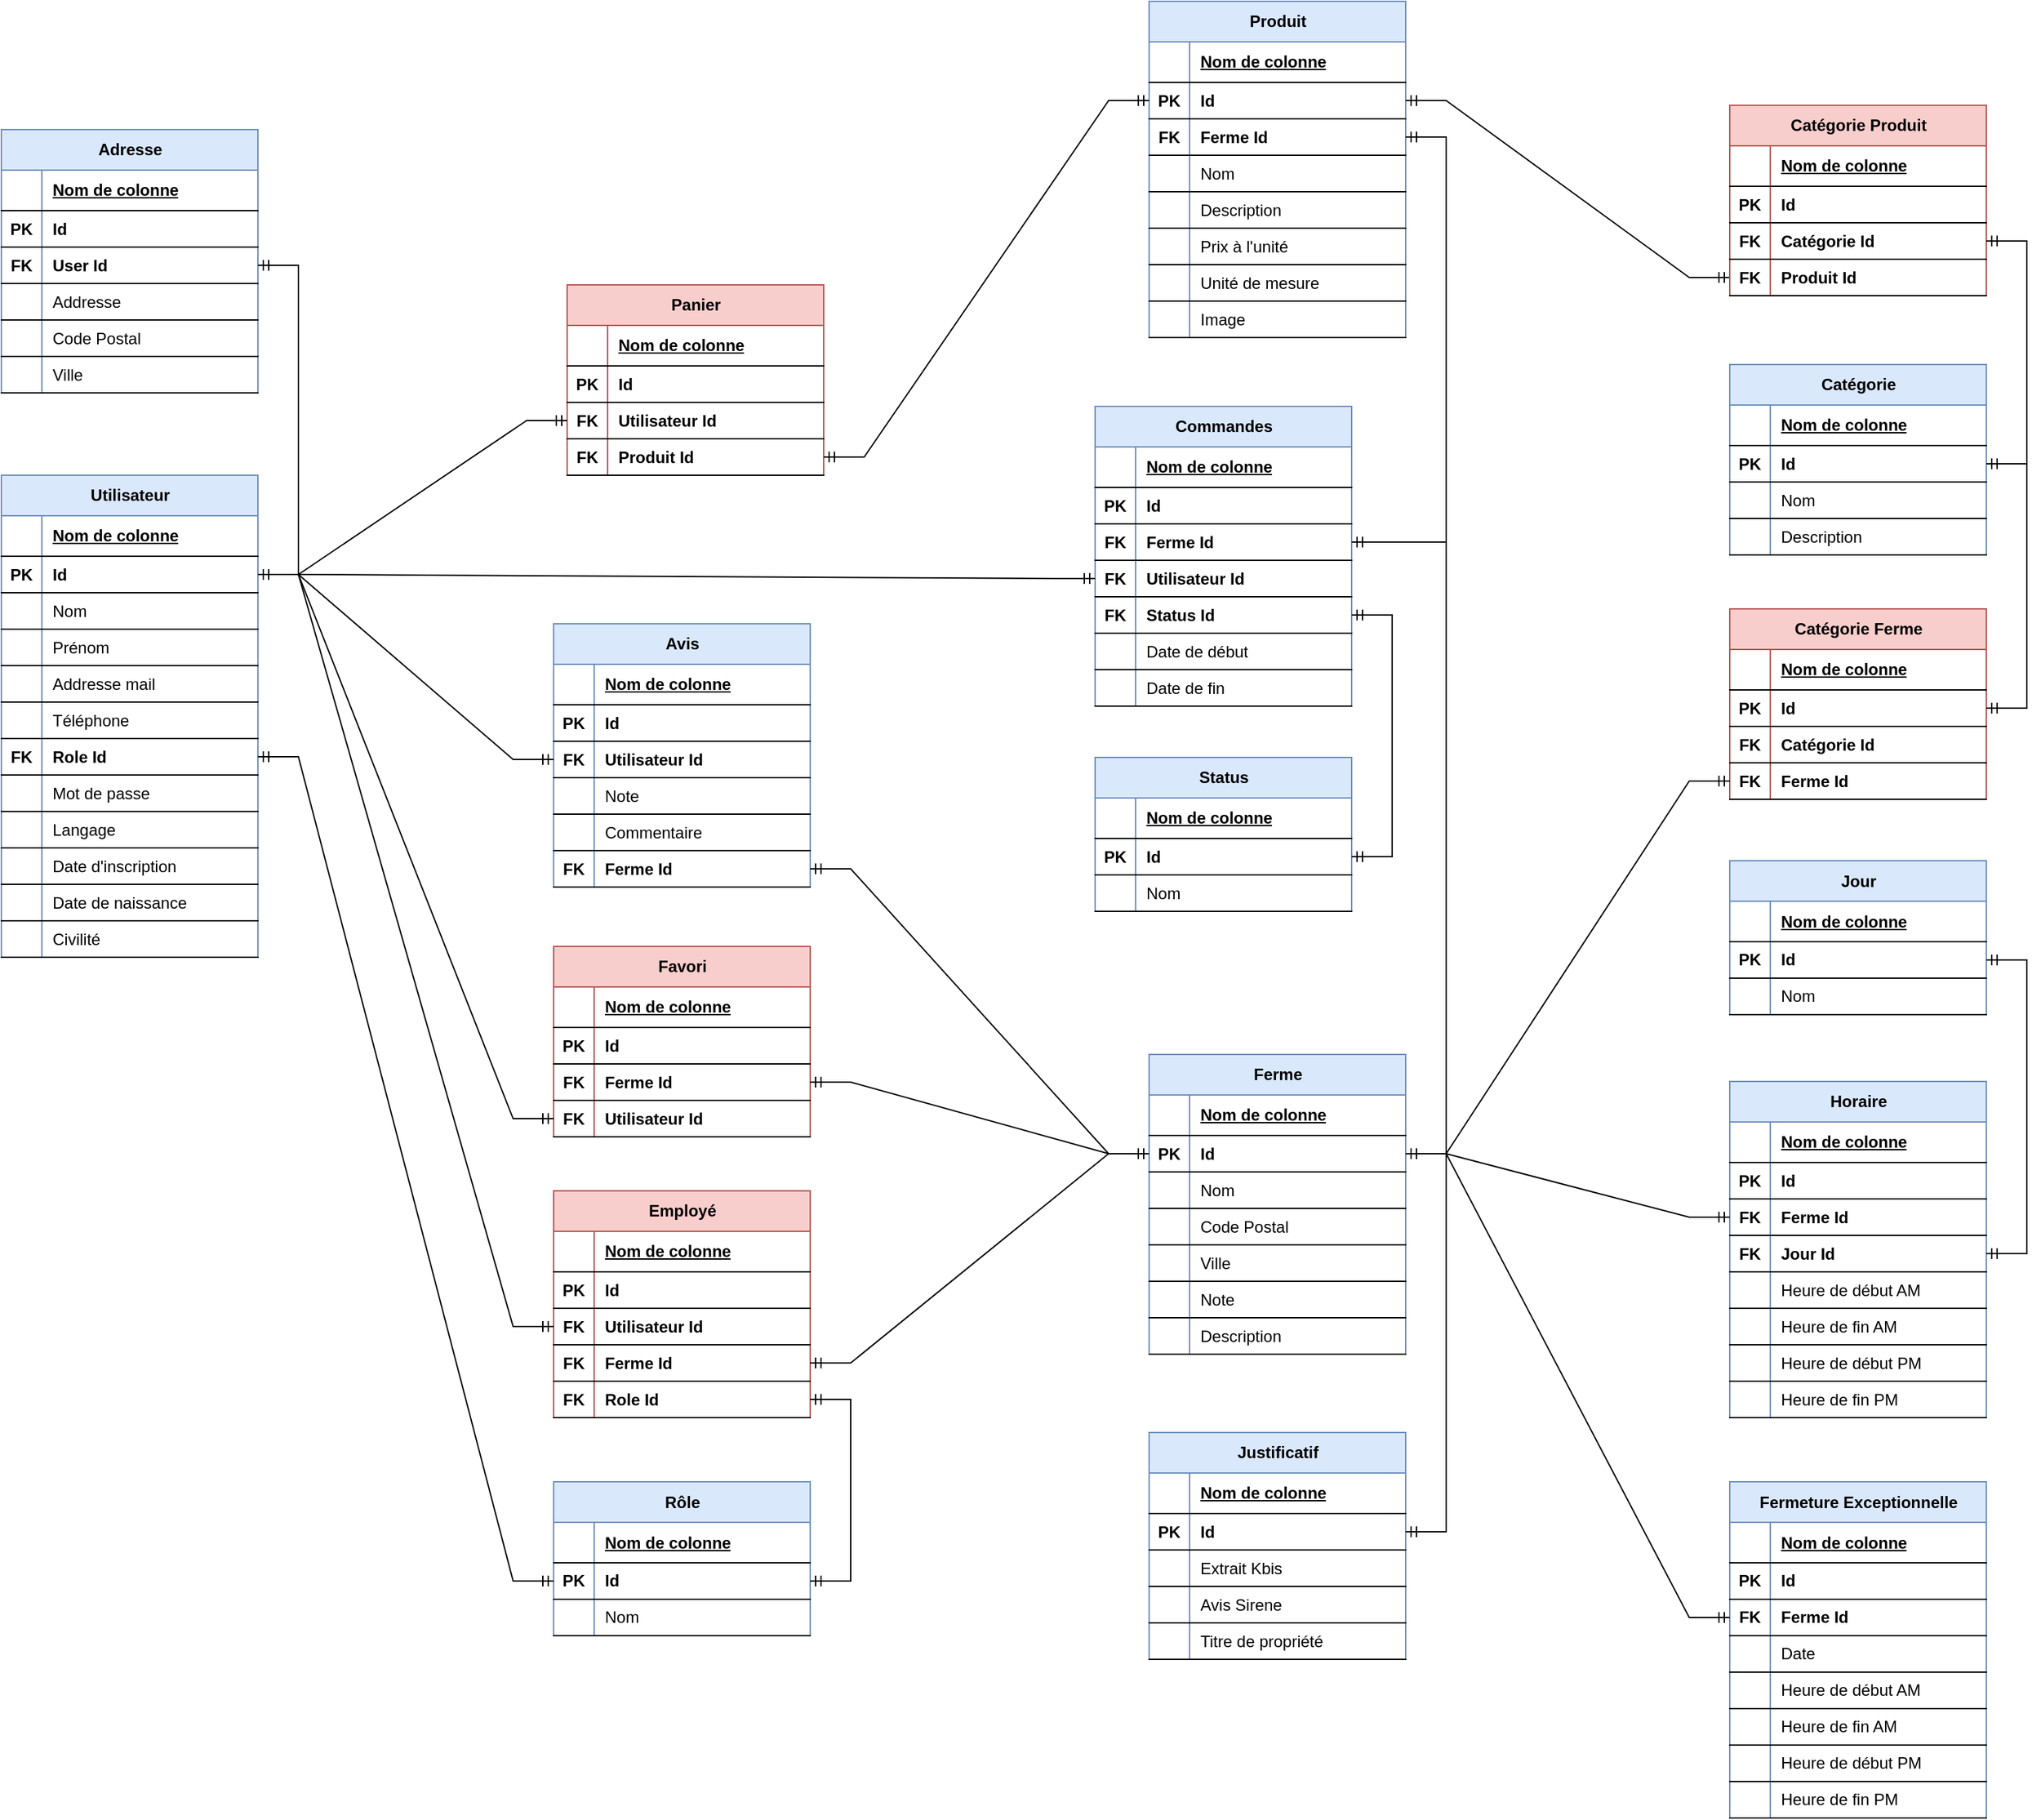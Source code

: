 <mxfile version="22.0.0" type="device">
  <diagram id="R2lEEEUBdFMjLlhIrx00" name="Page-1">
    <mxGraphModel dx="1861" dy="3982" grid="1" gridSize="10" guides="1" tooltips="1" connect="1" arrows="1" fold="1" page="1" pageScale="1" pageWidth="850" pageHeight="1100" math="0" shadow="0" extFonts="Permanent Marker^https://fonts.googleapis.com/css?family=Permanent+Marker">
      <root>
        <mxCell id="0" />
        <mxCell id="1" parent="0" />
        <mxCell id="Ufge1MUXwrIi5VdTVsJP-316" value="Utilisateur" style="shape=table;startSize=30;container=1;collapsible=1;childLayout=tableLayout;fixedRows=1;rowLines=0;fontStyle=1;align=center;resizeLast=1;html=1;fillColor=#dae8fc;strokeColor=#6c8ebf;" parent="1" vertex="1">
          <mxGeometry x="-825" y="-2374" width="190" height="357" as="geometry" />
        </mxCell>
        <mxCell id="Ufge1MUXwrIi5VdTVsJP-317" style="shape=tableRow;horizontal=0;startSize=0;swimlaneHead=0;swimlaneBody=0;fillColor=none;collapsible=0;dropTarget=0;points=[[0,0.5],[1,0.5]];portConstraint=eastwest;top=0;left=0;right=0;bottom=1;" parent="Ufge1MUXwrIi5VdTVsJP-316" vertex="1">
          <mxGeometry y="30" width="190" height="30" as="geometry" />
        </mxCell>
        <mxCell id="Ufge1MUXwrIi5VdTVsJP-318" style="shape=partialRectangle;connectable=0;fillColor=none;top=0;left=0;bottom=0;right=0;fontStyle=1;overflow=hidden;whiteSpace=wrap;html=1;" parent="Ufge1MUXwrIi5VdTVsJP-317" vertex="1">
          <mxGeometry width="30" height="30" as="geometry">
            <mxRectangle width="30" height="30" as="alternateBounds" />
          </mxGeometry>
        </mxCell>
        <mxCell id="Ufge1MUXwrIi5VdTVsJP-319" value="Nom de colonne" style="shape=partialRectangle;connectable=0;fillColor=none;top=0;left=0;bottom=0;right=0;align=left;spacingLeft=6;fontStyle=5;overflow=hidden;whiteSpace=wrap;html=1;" parent="Ufge1MUXwrIi5VdTVsJP-317" vertex="1">
          <mxGeometry x="30" width="160" height="30" as="geometry">
            <mxRectangle width="160" height="30" as="alternateBounds" />
          </mxGeometry>
        </mxCell>
        <mxCell id="Ufge1MUXwrIi5VdTVsJP-322" value="" style="shape=tableRow;horizontal=0;startSize=0;swimlaneHead=0;swimlaneBody=0;fillColor=none;collapsible=0;dropTarget=0;points=[[0,0.5],[1,0.5]];portConstraint=eastwest;top=0;left=0;right=0;bottom=1;" parent="Ufge1MUXwrIi5VdTVsJP-316" vertex="1">
          <mxGeometry y="60" width="190" height="27" as="geometry" />
        </mxCell>
        <mxCell id="Ufge1MUXwrIi5VdTVsJP-323" value="PK" style="shape=partialRectangle;connectable=0;fillColor=none;top=0;left=0;bottom=0;right=0;fontStyle=1;overflow=hidden;whiteSpace=wrap;html=1;" parent="Ufge1MUXwrIi5VdTVsJP-322" vertex="1">
          <mxGeometry width="30" height="27" as="geometry">
            <mxRectangle width="30" height="27" as="alternateBounds" />
          </mxGeometry>
        </mxCell>
        <mxCell id="Ufge1MUXwrIi5VdTVsJP-324" value="Id" style="shape=partialRectangle;connectable=0;fillColor=none;top=0;left=0;bottom=0;right=0;align=left;spacingLeft=6;fontStyle=1;overflow=hidden;whiteSpace=wrap;html=1;" parent="Ufge1MUXwrIi5VdTVsJP-322" vertex="1">
          <mxGeometry x="30" width="160" height="27" as="geometry">
            <mxRectangle width="160" height="27" as="alternateBounds" />
          </mxGeometry>
        </mxCell>
        <mxCell id="ZA0uMUt6_4n2j95Wuf92-78" style="shape=tableRow;horizontal=0;startSize=0;swimlaneHead=0;swimlaneBody=0;fillColor=none;collapsible=0;dropTarget=0;points=[[0,0.5],[1,0.5]];portConstraint=eastwest;top=0;left=0;right=0;bottom=1;" parent="Ufge1MUXwrIi5VdTVsJP-316" vertex="1">
          <mxGeometry y="87" width="190" height="27" as="geometry" />
        </mxCell>
        <mxCell id="ZA0uMUt6_4n2j95Wuf92-79" style="shape=partialRectangle;connectable=0;fillColor=none;top=0;left=0;bottom=0;right=0;fontStyle=1;overflow=hidden;whiteSpace=wrap;html=1;" parent="ZA0uMUt6_4n2j95Wuf92-78" vertex="1">
          <mxGeometry width="30" height="27" as="geometry">
            <mxRectangle width="30" height="27" as="alternateBounds" />
          </mxGeometry>
        </mxCell>
        <mxCell id="ZA0uMUt6_4n2j95Wuf92-80" value="Nom" style="shape=partialRectangle;connectable=0;fillColor=none;top=0;left=0;bottom=0;right=0;align=left;spacingLeft=6;fontStyle=0;overflow=hidden;whiteSpace=wrap;html=1;" parent="ZA0uMUt6_4n2j95Wuf92-78" vertex="1">
          <mxGeometry x="30" width="160" height="27" as="geometry">
            <mxRectangle width="160" height="27" as="alternateBounds" />
          </mxGeometry>
        </mxCell>
        <mxCell id="ZA0uMUt6_4n2j95Wuf92-83" style="shape=tableRow;horizontal=0;startSize=0;swimlaneHead=0;swimlaneBody=0;fillColor=none;collapsible=0;dropTarget=0;points=[[0,0.5],[1,0.5]];portConstraint=eastwest;top=0;left=0;right=0;bottom=1;" parent="Ufge1MUXwrIi5VdTVsJP-316" vertex="1">
          <mxGeometry y="114" width="190" height="27" as="geometry" />
        </mxCell>
        <mxCell id="ZA0uMUt6_4n2j95Wuf92-84" style="shape=partialRectangle;connectable=0;fillColor=none;top=0;left=0;bottom=0;right=0;fontStyle=1;overflow=hidden;whiteSpace=wrap;html=1;" parent="ZA0uMUt6_4n2j95Wuf92-83" vertex="1">
          <mxGeometry width="30" height="27" as="geometry">
            <mxRectangle width="30" height="27" as="alternateBounds" />
          </mxGeometry>
        </mxCell>
        <mxCell id="ZA0uMUt6_4n2j95Wuf92-85" value="Prénom" style="shape=partialRectangle;connectable=0;fillColor=none;top=0;left=0;bottom=0;right=0;align=left;spacingLeft=6;fontStyle=0;overflow=hidden;whiteSpace=wrap;html=1;" parent="ZA0uMUt6_4n2j95Wuf92-83" vertex="1">
          <mxGeometry x="30" width="160" height="27" as="geometry">
            <mxRectangle width="160" height="27" as="alternateBounds" />
          </mxGeometry>
        </mxCell>
        <mxCell id="ZA0uMUt6_4n2j95Wuf92-88" style="shape=tableRow;horizontal=0;startSize=0;swimlaneHead=0;swimlaneBody=0;fillColor=none;collapsible=0;dropTarget=0;points=[[0,0.5],[1,0.5]];portConstraint=eastwest;top=0;left=0;right=0;bottom=1;" parent="Ufge1MUXwrIi5VdTVsJP-316" vertex="1">
          <mxGeometry y="141" width="190" height="27" as="geometry" />
        </mxCell>
        <mxCell id="ZA0uMUt6_4n2j95Wuf92-89" style="shape=partialRectangle;connectable=0;fillColor=none;top=0;left=0;bottom=0;right=0;fontStyle=1;overflow=hidden;whiteSpace=wrap;html=1;" parent="ZA0uMUt6_4n2j95Wuf92-88" vertex="1">
          <mxGeometry width="30" height="27" as="geometry">
            <mxRectangle width="30" height="27" as="alternateBounds" />
          </mxGeometry>
        </mxCell>
        <mxCell id="ZA0uMUt6_4n2j95Wuf92-90" value="Addresse mail" style="shape=partialRectangle;connectable=0;fillColor=none;top=0;left=0;bottom=0;right=0;align=left;spacingLeft=6;fontStyle=0;overflow=hidden;whiteSpace=wrap;html=1;" parent="ZA0uMUt6_4n2j95Wuf92-88" vertex="1">
          <mxGeometry x="30" width="160" height="27" as="geometry">
            <mxRectangle width="160" height="27" as="alternateBounds" />
          </mxGeometry>
        </mxCell>
        <mxCell id="ZA0uMUt6_4n2j95Wuf92-108" style="shape=tableRow;horizontal=0;startSize=0;swimlaneHead=0;swimlaneBody=0;fillColor=none;collapsible=0;dropTarget=0;points=[[0,0.5],[1,0.5]];portConstraint=eastwest;top=0;left=0;right=0;bottom=1;" parent="Ufge1MUXwrIi5VdTVsJP-316" vertex="1">
          <mxGeometry y="168" width="190" height="27" as="geometry" />
        </mxCell>
        <mxCell id="ZA0uMUt6_4n2j95Wuf92-109" style="shape=partialRectangle;connectable=0;fillColor=none;top=0;left=0;bottom=0;right=0;fontStyle=1;overflow=hidden;whiteSpace=wrap;html=1;" parent="ZA0uMUt6_4n2j95Wuf92-108" vertex="1">
          <mxGeometry width="30" height="27" as="geometry">
            <mxRectangle width="30" height="27" as="alternateBounds" />
          </mxGeometry>
        </mxCell>
        <mxCell id="ZA0uMUt6_4n2j95Wuf92-110" value="Téléphone" style="shape=partialRectangle;connectable=0;fillColor=none;top=0;left=0;bottom=0;right=0;align=left;spacingLeft=6;fontStyle=0;overflow=hidden;whiteSpace=wrap;html=1;" parent="ZA0uMUt6_4n2j95Wuf92-108" vertex="1">
          <mxGeometry x="30" width="160" height="27" as="geometry">
            <mxRectangle width="160" height="27" as="alternateBounds" />
          </mxGeometry>
        </mxCell>
        <mxCell id="ZA0uMUt6_4n2j95Wuf92-113" style="shape=tableRow;horizontal=0;startSize=0;swimlaneHead=0;swimlaneBody=0;fillColor=none;collapsible=0;dropTarget=0;points=[[0,0.5],[1,0.5]];portConstraint=eastwest;top=0;left=0;right=0;bottom=1;" parent="Ufge1MUXwrIi5VdTVsJP-316" vertex="1">
          <mxGeometry y="195" width="190" height="27" as="geometry" />
        </mxCell>
        <mxCell id="ZA0uMUt6_4n2j95Wuf92-114" value="FK" style="shape=partialRectangle;connectable=0;fillColor=none;top=0;left=0;bottom=0;right=0;fontStyle=1;overflow=hidden;whiteSpace=wrap;html=1;" parent="ZA0uMUt6_4n2j95Wuf92-113" vertex="1">
          <mxGeometry width="30" height="27" as="geometry">
            <mxRectangle width="30" height="27" as="alternateBounds" />
          </mxGeometry>
        </mxCell>
        <mxCell id="ZA0uMUt6_4n2j95Wuf92-115" value="&lt;b&gt;Role Id&lt;/b&gt;" style="shape=partialRectangle;connectable=0;fillColor=none;top=0;left=0;bottom=0;right=0;align=left;spacingLeft=6;fontStyle=0;overflow=hidden;whiteSpace=wrap;html=1;" parent="ZA0uMUt6_4n2j95Wuf92-113" vertex="1">
          <mxGeometry x="30" width="160" height="27" as="geometry">
            <mxRectangle width="160" height="27" as="alternateBounds" />
          </mxGeometry>
        </mxCell>
        <mxCell id="ZA0uMUt6_4n2j95Wuf92-118" style="shape=tableRow;horizontal=0;startSize=0;swimlaneHead=0;swimlaneBody=0;fillColor=none;collapsible=0;dropTarget=0;points=[[0,0.5],[1,0.5]];portConstraint=eastwest;top=0;left=0;right=0;bottom=1;" parent="Ufge1MUXwrIi5VdTVsJP-316" vertex="1">
          <mxGeometry y="222" width="190" height="27" as="geometry" />
        </mxCell>
        <mxCell id="ZA0uMUt6_4n2j95Wuf92-119" style="shape=partialRectangle;connectable=0;fillColor=none;top=0;left=0;bottom=0;right=0;fontStyle=1;overflow=hidden;whiteSpace=wrap;html=1;" parent="ZA0uMUt6_4n2j95Wuf92-118" vertex="1">
          <mxGeometry width="30" height="27" as="geometry">
            <mxRectangle width="30" height="27" as="alternateBounds" />
          </mxGeometry>
        </mxCell>
        <mxCell id="ZA0uMUt6_4n2j95Wuf92-120" value="Mot de passe" style="shape=partialRectangle;connectable=0;fillColor=none;top=0;left=0;bottom=0;right=0;align=left;spacingLeft=6;fontStyle=0;overflow=hidden;whiteSpace=wrap;html=1;" parent="ZA0uMUt6_4n2j95Wuf92-118" vertex="1">
          <mxGeometry x="30" width="160" height="27" as="geometry">
            <mxRectangle width="160" height="27" as="alternateBounds" />
          </mxGeometry>
        </mxCell>
        <mxCell id="ZA0uMUt6_4n2j95Wuf92-123" style="shape=tableRow;horizontal=0;startSize=0;swimlaneHead=0;swimlaneBody=0;fillColor=none;collapsible=0;dropTarget=0;points=[[0,0.5],[1,0.5]];portConstraint=eastwest;top=0;left=0;right=0;bottom=1;" parent="Ufge1MUXwrIi5VdTVsJP-316" vertex="1">
          <mxGeometry y="249" width="190" height="27" as="geometry" />
        </mxCell>
        <mxCell id="ZA0uMUt6_4n2j95Wuf92-124" style="shape=partialRectangle;connectable=0;fillColor=none;top=0;left=0;bottom=0;right=0;fontStyle=1;overflow=hidden;whiteSpace=wrap;html=1;" parent="ZA0uMUt6_4n2j95Wuf92-123" vertex="1">
          <mxGeometry width="30" height="27" as="geometry">
            <mxRectangle width="30" height="27" as="alternateBounds" />
          </mxGeometry>
        </mxCell>
        <mxCell id="ZA0uMUt6_4n2j95Wuf92-125" value="Langage" style="shape=partialRectangle;connectable=0;fillColor=none;top=0;left=0;bottom=0;right=0;align=left;spacingLeft=6;fontStyle=0;overflow=hidden;whiteSpace=wrap;html=1;" parent="ZA0uMUt6_4n2j95Wuf92-123" vertex="1">
          <mxGeometry x="30" width="160" height="27" as="geometry">
            <mxRectangle width="160" height="27" as="alternateBounds" />
          </mxGeometry>
        </mxCell>
        <mxCell id="ZA0uMUt6_4n2j95Wuf92-155" style="shape=tableRow;horizontal=0;startSize=0;swimlaneHead=0;swimlaneBody=0;fillColor=none;collapsible=0;dropTarget=0;points=[[0,0.5],[1,0.5]];portConstraint=eastwest;top=0;left=0;right=0;bottom=1;" parent="Ufge1MUXwrIi5VdTVsJP-316" vertex="1">
          <mxGeometry y="276" width="190" height="27" as="geometry" />
        </mxCell>
        <mxCell id="ZA0uMUt6_4n2j95Wuf92-156" style="shape=partialRectangle;connectable=0;fillColor=none;top=0;left=0;bottom=0;right=0;fontStyle=1;overflow=hidden;whiteSpace=wrap;html=1;" parent="ZA0uMUt6_4n2j95Wuf92-155" vertex="1">
          <mxGeometry width="30" height="27" as="geometry">
            <mxRectangle width="30" height="27" as="alternateBounds" />
          </mxGeometry>
        </mxCell>
        <mxCell id="ZA0uMUt6_4n2j95Wuf92-157" value="Date d&#39;inscription" style="shape=partialRectangle;connectable=0;fillColor=none;top=0;left=0;bottom=0;right=0;align=left;spacingLeft=6;fontStyle=0;overflow=hidden;whiteSpace=wrap;html=1;" parent="ZA0uMUt6_4n2j95Wuf92-155" vertex="1">
          <mxGeometry x="30" width="160" height="27" as="geometry">
            <mxRectangle width="160" height="27" as="alternateBounds" />
          </mxGeometry>
        </mxCell>
        <mxCell id="ZA0uMUt6_4n2j95Wuf92-160" style="shape=tableRow;horizontal=0;startSize=0;swimlaneHead=0;swimlaneBody=0;fillColor=none;collapsible=0;dropTarget=0;points=[[0,0.5],[1,0.5]];portConstraint=eastwest;top=0;left=0;right=0;bottom=1;" parent="Ufge1MUXwrIi5VdTVsJP-316" vertex="1">
          <mxGeometry y="303" width="190" height="27" as="geometry" />
        </mxCell>
        <mxCell id="ZA0uMUt6_4n2j95Wuf92-161" style="shape=partialRectangle;connectable=0;fillColor=none;top=0;left=0;bottom=0;right=0;fontStyle=1;overflow=hidden;whiteSpace=wrap;html=1;" parent="ZA0uMUt6_4n2j95Wuf92-160" vertex="1">
          <mxGeometry width="30" height="27" as="geometry">
            <mxRectangle width="30" height="27" as="alternateBounds" />
          </mxGeometry>
        </mxCell>
        <mxCell id="ZA0uMUt6_4n2j95Wuf92-162" value="Date de naissance" style="shape=partialRectangle;connectable=0;fillColor=none;top=0;left=0;bottom=0;right=0;align=left;spacingLeft=6;fontStyle=0;overflow=hidden;whiteSpace=wrap;html=1;" parent="ZA0uMUt6_4n2j95Wuf92-160" vertex="1">
          <mxGeometry x="30" width="160" height="27" as="geometry">
            <mxRectangle width="160" height="27" as="alternateBounds" />
          </mxGeometry>
        </mxCell>
        <mxCell id="ZA0uMUt6_4n2j95Wuf92-165" style="shape=tableRow;horizontal=0;startSize=0;swimlaneHead=0;swimlaneBody=0;fillColor=none;collapsible=0;dropTarget=0;points=[[0,0.5],[1,0.5]];portConstraint=eastwest;top=0;left=0;right=0;bottom=1;" parent="Ufge1MUXwrIi5VdTVsJP-316" vertex="1">
          <mxGeometry y="330" width="190" height="27" as="geometry" />
        </mxCell>
        <mxCell id="ZA0uMUt6_4n2j95Wuf92-166" style="shape=partialRectangle;connectable=0;fillColor=none;top=0;left=0;bottom=0;right=0;fontStyle=1;overflow=hidden;whiteSpace=wrap;html=1;" parent="ZA0uMUt6_4n2j95Wuf92-165" vertex="1">
          <mxGeometry width="30" height="27" as="geometry">
            <mxRectangle width="30" height="27" as="alternateBounds" />
          </mxGeometry>
        </mxCell>
        <mxCell id="ZA0uMUt6_4n2j95Wuf92-167" value="Civilité" style="shape=partialRectangle;connectable=0;fillColor=none;top=0;left=0;bottom=0;right=0;align=left;spacingLeft=6;fontStyle=0;overflow=hidden;whiteSpace=wrap;html=1;" parent="ZA0uMUt6_4n2j95Wuf92-165" vertex="1">
          <mxGeometry x="30" width="160" height="27" as="geometry">
            <mxRectangle width="160" height="27" as="alternateBounds" />
          </mxGeometry>
        </mxCell>
        <mxCell id="ZA0uMUt6_4n2j95Wuf92-1" value="Rôle" style="shape=table;startSize=30;container=1;collapsible=1;childLayout=tableLayout;fixedRows=1;rowLines=0;fontStyle=1;align=center;resizeLast=1;html=1;fillColor=#dae8fc;strokeColor=#6c8ebf;" parent="1" vertex="1">
          <mxGeometry x="-416" y="-1628.5" width="190" height="114" as="geometry" />
        </mxCell>
        <mxCell id="ZA0uMUt6_4n2j95Wuf92-2" style="shape=tableRow;horizontal=0;startSize=0;swimlaneHead=0;swimlaneBody=0;fillColor=none;collapsible=0;dropTarget=0;points=[[0,0.5],[1,0.5]];portConstraint=eastwest;top=0;left=0;right=0;bottom=1;" parent="ZA0uMUt6_4n2j95Wuf92-1" vertex="1">
          <mxGeometry y="30" width="190" height="30" as="geometry" />
        </mxCell>
        <mxCell id="ZA0uMUt6_4n2j95Wuf92-3" style="shape=partialRectangle;connectable=0;fillColor=none;top=0;left=0;bottom=0;right=0;fontStyle=1;overflow=hidden;whiteSpace=wrap;html=1;" parent="ZA0uMUt6_4n2j95Wuf92-2" vertex="1">
          <mxGeometry width="30" height="30" as="geometry">
            <mxRectangle width="30" height="30" as="alternateBounds" />
          </mxGeometry>
        </mxCell>
        <mxCell id="ZA0uMUt6_4n2j95Wuf92-4" value="Nom de colonne" style="shape=partialRectangle;connectable=0;fillColor=none;top=0;left=0;bottom=0;right=0;align=left;spacingLeft=6;fontStyle=5;overflow=hidden;whiteSpace=wrap;html=1;" parent="ZA0uMUt6_4n2j95Wuf92-2" vertex="1">
          <mxGeometry x="30" width="160" height="30" as="geometry">
            <mxRectangle width="160" height="30" as="alternateBounds" />
          </mxGeometry>
        </mxCell>
        <mxCell id="ZA0uMUt6_4n2j95Wuf92-7" value="" style="shape=tableRow;horizontal=0;startSize=0;swimlaneHead=0;swimlaneBody=0;fillColor=none;collapsible=0;dropTarget=0;points=[[0,0.5],[1,0.5]];portConstraint=eastwest;top=0;left=0;right=0;bottom=1;" parent="ZA0uMUt6_4n2j95Wuf92-1" vertex="1">
          <mxGeometry y="60" width="190" height="27" as="geometry" />
        </mxCell>
        <mxCell id="ZA0uMUt6_4n2j95Wuf92-8" value="PK" style="shape=partialRectangle;connectable=0;fillColor=none;top=0;left=0;bottom=0;right=0;fontStyle=1;overflow=hidden;whiteSpace=wrap;html=1;" parent="ZA0uMUt6_4n2j95Wuf92-7" vertex="1">
          <mxGeometry width="30" height="27" as="geometry">
            <mxRectangle width="30" height="27" as="alternateBounds" />
          </mxGeometry>
        </mxCell>
        <mxCell id="ZA0uMUt6_4n2j95Wuf92-9" value="Id" style="shape=partialRectangle;connectable=0;fillColor=none;top=0;left=0;bottom=0;right=0;align=left;spacingLeft=6;fontStyle=1;overflow=hidden;whiteSpace=wrap;html=1;" parent="ZA0uMUt6_4n2j95Wuf92-7" vertex="1">
          <mxGeometry x="30" width="160" height="27" as="geometry">
            <mxRectangle width="160" height="27" as="alternateBounds" />
          </mxGeometry>
        </mxCell>
        <mxCell id="ZA0uMUt6_4n2j95Wuf92-150" style="shape=tableRow;horizontal=0;startSize=0;swimlaneHead=0;swimlaneBody=0;fillColor=none;collapsible=0;dropTarget=0;points=[[0,0.5],[1,0.5]];portConstraint=eastwest;top=0;left=0;right=0;bottom=1;" parent="ZA0uMUt6_4n2j95Wuf92-1" vertex="1">
          <mxGeometry y="87" width="190" height="27" as="geometry" />
        </mxCell>
        <mxCell id="ZA0uMUt6_4n2j95Wuf92-151" style="shape=partialRectangle;connectable=0;fillColor=none;top=0;left=0;bottom=0;right=0;fontStyle=1;overflow=hidden;whiteSpace=wrap;html=1;" parent="ZA0uMUt6_4n2j95Wuf92-150" vertex="1">
          <mxGeometry width="30" height="27" as="geometry">
            <mxRectangle width="30" height="27" as="alternateBounds" />
          </mxGeometry>
        </mxCell>
        <mxCell id="ZA0uMUt6_4n2j95Wuf92-152" value="Nom" style="shape=partialRectangle;connectable=0;fillColor=none;top=0;left=0;bottom=0;right=0;align=left;spacingLeft=6;fontStyle=0;overflow=hidden;whiteSpace=wrap;html=1;" parent="ZA0uMUt6_4n2j95Wuf92-150" vertex="1">
          <mxGeometry x="30" width="160" height="27" as="geometry">
            <mxRectangle width="160" height="27" as="alternateBounds" />
          </mxGeometry>
        </mxCell>
        <mxCell id="ZA0uMUt6_4n2j95Wuf92-12" value="Produit" style="shape=table;startSize=30;container=1;collapsible=1;childLayout=tableLayout;fixedRows=1;rowLines=0;fontStyle=1;align=center;resizeLast=1;html=1;fillColor=#dae8fc;strokeColor=#6c8ebf;" parent="1" vertex="1">
          <mxGeometry x="25" y="-2725" width="190" height="249" as="geometry" />
        </mxCell>
        <mxCell id="ZA0uMUt6_4n2j95Wuf92-13" style="shape=tableRow;horizontal=0;startSize=0;swimlaneHead=0;swimlaneBody=0;fillColor=none;collapsible=0;dropTarget=0;points=[[0,0.5],[1,0.5]];portConstraint=eastwest;top=0;left=0;right=0;bottom=1;" parent="ZA0uMUt6_4n2j95Wuf92-12" vertex="1">
          <mxGeometry y="30" width="190" height="30" as="geometry" />
        </mxCell>
        <mxCell id="ZA0uMUt6_4n2j95Wuf92-14" style="shape=partialRectangle;connectable=0;fillColor=none;top=0;left=0;bottom=0;right=0;fontStyle=1;overflow=hidden;whiteSpace=wrap;html=1;" parent="ZA0uMUt6_4n2j95Wuf92-13" vertex="1">
          <mxGeometry width="30" height="30" as="geometry">
            <mxRectangle width="30" height="30" as="alternateBounds" />
          </mxGeometry>
        </mxCell>
        <mxCell id="ZA0uMUt6_4n2j95Wuf92-15" value="Nom de colonne" style="shape=partialRectangle;connectable=0;fillColor=none;top=0;left=0;bottom=0;right=0;align=left;spacingLeft=6;fontStyle=5;overflow=hidden;whiteSpace=wrap;html=1;" parent="ZA0uMUt6_4n2j95Wuf92-13" vertex="1">
          <mxGeometry x="30" width="160" height="30" as="geometry">
            <mxRectangle width="160" height="30" as="alternateBounds" />
          </mxGeometry>
        </mxCell>
        <mxCell id="ZA0uMUt6_4n2j95Wuf92-18" value="" style="shape=tableRow;horizontal=0;startSize=0;swimlaneHead=0;swimlaneBody=0;fillColor=none;collapsible=0;dropTarget=0;points=[[0,0.5],[1,0.5]];portConstraint=eastwest;top=0;left=0;right=0;bottom=1;" parent="ZA0uMUt6_4n2j95Wuf92-12" vertex="1">
          <mxGeometry y="60" width="190" height="27" as="geometry" />
        </mxCell>
        <mxCell id="ZA0uMUt6_4n2j95Wuf92-19" value="PK" style="shape=partialRectangle;connectable=0;fillColor=none;top=0;left=0;bottom=0;right=0;fontStyle=1;overflow=hidden;whiteSpace=wrap;html=1;" parent="ZA0uMUt6_4n2j95Wuf92-18" vertex="1">
          <mxGeometry width="30" height="27" as="geometry">
            <mxRectangle width="30" height="27" as="alternateBounds" />
          </mxGeometry>
        </mxCell>
        <mxCell id="ZA0uMUt6_4n2j95Wuf92-20" value="Id" style="shape=partialRectangle;connectable=0;fillColor=none;top=0;left=0;bottom=0;right=0;align=left;spacingLeft=6;fontStyle=1;overflow=hidden;whiteSpace=wrap;html=1;" parent="ZA0uMUt6_4n2j95Wuf92-18" vertex="1">
          <mxGeometry x="30" width="160" height="27" as="geometry">
            <mxRectangle width="160" height="27" as="alternateBounds" />
          </mxGeometry>
        </mxCell>
        <mxCell id="ZA0uMUt6_4n2j95Wuf92-445" style="shape=tableRow;horizontal=0;startSize=0;swimlaneHead=0;swimlaneBody=0;fillColor=none;collapsible=0;dropTarget=0;points=[[0,0.5],[1,0.5]];portConstraint=eastwest;top=0;left=0;right=0;bottom=1;" parent="ZA0uMUt6_4n2j95Wuf92-12" vertex="1">
          <mxGeometry y="87" width="190" height="27" as="geometry" />
        </mxCell>
        <mxCell id="ZA0uMUt6_4n2j95Wuf92-446" value="FK" style="shape=partialRectangle;connectable=0;fillColor=none;top=0;left=0;bottom=0;right=0;fontStyle=1;overflow=hidden;whiteSpace=wrap;html=1;" parent="ZA0uMUt6_4n2j95Wuf92-445" vertex="1">
          <mxGeometry width="30" height="27" as="geometry">
            <mxRectangle width="30" height="27" as="alternateBounds" />
          </mxGeometry>
        </mxCell>
        <mxCell id="ZA0uMUt6_4n2j95Wuf92-447" value="&lt;b&gt;Ferme Id&lt;/b&gt;" style="shape=partialRectangle;connectable=0;fillColor=none;top=0;left=0;bottom=0;right=0;align=left;spacingLeft=6;fontStyle=0;overflow=hidden;whiteSpace=wrap;html=1;" parent="ZA0uMUt6_4n2j95Wuf92-445" vertex="1">
          <mxGeometry x="30" width="160" height="27" as="geometry">
            <mxRectangle width="160" height="27" as="alternateBounds" />
          </mxGeometry>
        </mxCell>
        <mxCell id="ZA0uMUt6_4n2j95Wuf92-450" style="shape=tableRow;horizontal=0;startSize=0;swimlaneHead=0;swimlaneBody=0;fillColor=none;collapsible=0;dropTarget=0;points=[[0,0.5],[1,0.5]];portConstraint=eastwest;top=0;left=0;right=0;bottom=1;" parent="ZA0uMUt6_4n2j95Wuf92-12" vertex="1">
          <mxGeometry y="114" width="190" height="27" as="geometry" />
        </mxCell>
        <mxCell id="ZA0uMUt6_4n2j95Wuf92-451" style="shape=partialRectangle;connectable=0;fillColor=none;top=0;left=0;bottom=0;right=0;fontStyle=1;overflow=hidden;whiteSpace=wrap;html=1;" parent="ZA0uMUt6_4n2j95Wuf92-450" vertex="1">
          <mxGeometry width="30" height="27" as="geometry">
            <mxRectangle width="30" height="27" as="alternateBounds" />
          </mxGeometry>
        </mxCell>
        <mxCell id="ZA0uMUt6_4n2j95Wuf92-452" value="Nom" style="shape=partialRectangle;connectable=0;fillColor=none;top=0;left=0;bottom=0;right=0;align=left;spacingLeft=6;fontStyle=0;overflow=hidden;whiteSpace=wrap;html=1;" parent="ZA0uMUt6_4n2j95Wuf92-450" vertex="1">
          <mxGeometry x="30" width="160" height="27" as="geometry">
            <mxRectangle width="160" height="27" as="alternateBounds" />
          </mxGeometry>
        </mxCell>
        <mxCell id="ZA0uMUt6_4n2j95Wuf92-455" style="shape=tableRow;horizontal=0;startSize=0;swimlaneHead=0;swimlaneBody=0;fillColor=none;collapsible=0;dropTarget=0;points=[[0,0.5],[1,0.5]];portConstraint=eastwest;top=0;left=0;right=0;bottom=1;" parent="ZA0uMUt6_4n2j95Wuf92-12" vertex="1">
          <mxGeometry y="141" width="190" height="27" as="geometry" />
        </mxCell>
        <mxCell id="ZA0uMUt6_4n2j95Wuf92-456" style="shape=partialRectangle;connectable=0;fillColor=none;top=0;left=0;bottom=0;right=0;fontStyle=1;overflow=hidden;whiteSpace=wrap;html=1;" parent="ZA0uMUt6_4n2j95Wuf92-455" vertex="1">
          <mxGeometry width="30" height="27" as="geometry">
            <mxRectangle width="30" height="27" as="alternateBounds" />
          </mxGeometry>
        </mxCell>
        <mxCell id="ZA0uMUt6_4n2j95Wuf92-457" value="Description" style="shape=partialRectangle;connectable=0;fillColor=none;top=0;left=0;bottom=0;right=0;align=left;spacingLeft=6;fontStyle=0;overflow=hidden;whiteSpace=wrap;html=1;" parent="ZA0uMUt6_4n2j95Wuf92-455" vertex="1">
          <mxGeometry x="30" width="160" height="27" as="geometry">
            <mxRectangle width="160" height="27" as="alternateBounds" />
          </mxGeometry>
        </mxCell>
        <mxCell id="ZA0uMUt6_4n2j95Wuf92-460" style="shape=tableRow;horizontal=0;startSize=0;swimlaneHead=0;swimlaneBody=0;fillColor=none;collapsible=0;dropTarget=0;points=[[0,0.5],[1,0.5]];portConstraint=eastwest;top=0;left=0;right=0;bottom=1;" parent="ZA0uMUt6_4n2j95Wuf92-12" vertex="1">
          <mxGeometry y="168" width="190" height="27" as="geometry" />
        </mxCell>
        <mxCell id="ZA0uMUt6_4n2j95Wuf92-461" style="shape=partialRectangle;connectable=0;fillColor=none;top=0;left=0;bottom=0;right=0;fontStyle=1;overflow=hidden;whiteSpace=wrap;html=1;" parent="ZA0uMUt6_4n2j95Wuf92-460" vertex="1">
          <mxGeometry width="30" height="27" as="geometry">
            <mxRectangle width="30" height="27" as="alternateBounds" />
          </mxGeometry>
        </mxCell>
        <mxCell id="ZA0uMUt6_4n2j95Wuf92-462" value="Prix à l&#39;unité" style="shape=partialRectangle;connectable=0;fillColor=none;top=0;left=0;bottom=0;right=0;align=left;spacingLeft=6;fontStyle=0;overflow=hidden;whiteSpace=wrap;html=1;" parent="ZA0uMUt6_4n2j95Wuf92-460" vertex="1">
          <mxGeometry x="30" width="160" height="27" as="geometry">
            <mxRectangle width="160" height="27" as="alternateBounds" />
          </mxGeometry>
        </mxCell>
        <mxCell id="ZA0uMUt6_4n2j95Wuf92-465" style="shape=tableRow;horizontal=0;startSize=0;swimlaneHead=0;swimlaneBody=0;fillColor=none;collapsible=0;dropTarget=0;points=[[0,0.5],[1,0.5]];portConstraint=eastwest;top=0;left=0;right=0;bottom=1;" parent="ZA0uMUt6_4n2j95Wuf92-12" vertex="1">
          <mxGeometry y="195" width="190" height="27" as="geometry" />
        </mxCell>
        <mxCell id="ZA0uMUt6_4n2j95Wuf92-466" style="shape=partialRectangle;connectable=0;fillColor=none;top=0;left=0;bottom=0;right=0;fontStyle=1;overflow=hidden;whiteSpace=wrap;html=1;" parent="ZA0uMUt6_4n2j95Wuf92-465" vertex="1">
          <mxGeometry width="30" height="27" as="geometry">
            <mxRectangle width="30" height="27" as="alternateBounds" />
          </mxGeometry>
        </mxCell>
        <mxCell id="ZA0uMUt6_4n2j95Wuf92-467" value="Unité de mesure" style="shape=partialRectangle;connectable=0;fillColor=none;top=0;left=0;bottom=0;right=0;align=left;spacingLeft=6;fontStyle=0;overflow=hidden;whiteSpace=wrap;html=1;" parent="ZA0uMUt6_4n2j95Wuf92-465" vertex="1">
          <mxGeometry x="30" width="160" height="27" as="geometry">
            <mxRectangle width="160" height="27" as="alternateBounds" />
          </mxGeometry>
        </mxCell>
        <mxCell id="ZA0uMUt6_4n2j95Wuf92-470" style="shape=tableRow;horizontal=0;startSize=0;swimlaneHead=0;swimlaneBody=0;fillColor=none;collapsible=0;dropTarget=0;points=[[0,0.5],[1,0.5]];portConstraint=eastwest;top=0;left=0;right=0;bottom=1;" parent="ZA0uMUt6_4n2j95Wuf92-12" vertex="1">
          <mxGeometry y="222" width="190" height="27" as="geometry" />
        </mxCell>
        <mxCell id="ZA0uMUt6_4n2j95Wuf92-471" style="shape=partialRectangle;connectable=0;fillColor=none;top=0;left=0;bottom=0;right=0;fontStyle=1;overflow=hidden;whiteSpace=wrap;html=1;" parent="ZA0uMUt6_4n2j95Wuf92-470" vertex="1">
          <mxGeometry width="30" height="27" as="geometry">
            <mxRectangle width="30" height="27" as="alternateBounds" />
          </mxGeometry>
        </mxCell>
        <mxCell id="ZA0uMUt6_4n2j95Wuf92-472" value="Image" style="shape=partialRectangle;connectable=0;fillColor=none;top=0;left=0;bottom=0;right=0;align=left;spacingLeft=6;fontStyle=0;overflow=hidden;whiteSpace=wrap;html=1;" parent="ZA0uMUt6_4n2j95Wuf92-470" vertex="1">
          <mxGeometry x="30" width="160" height="27" as="geometry">
            <mxRectangle width="160" height="27" as="alternateBounds" />
          </mxGeometry>
        </mxCell>
        <mxCell id="ZA0uMUt6_4n2j95Wuf92-23" value="Ferme" style="shape=table;startSize=30;container=1;collapsible=1;childLayout=tableLayout;fixedRows=1;rowLines=0;fontStyle=1;align=center;resizeLast=1;html=1;fillColor=#dae8fc;strokeColor=#6c8ebf;" parent="1" vertex="1">
          <mxGeometry x="25" y="-1945" width="190" height="222" as="geometry" />
        </mxCell>
        <mxCell id="ZA0uMUt6_4n2j95Wuf92-24" style="shape=tableRow;horizontal=0;startSize=0;swimlaneHead=0;swimlaneBody=0;fillColor=none;collapsible=0;dropTarget=0;points=[[0,0.5],[1,0.5]];portConstraint=eastwest;top=0;left=0;right=0;bottom=1;" parent="ZA0uMUt6_4n2j95Wuf92-23" vertex="1">
          <mxGeometry y="30" width="190" height="30" as="geometry" />
        </mxCell>
        <mxCell id="ZA0uMUt6_4n2j95Wuf92-25" style="shape=partialRectangle;connectable=0;fillColor=none;top=0;left=0;bottom=0;right=0;fontStyle=1;overflow=hidden;whiteSpace=wrap;html=1;" parent="ZA0uMUt6_4n2j95Wuf92-24" vertex="1">
          <mxGeometry width="30" height="30" as="geometry">
            <mxRectangle width="30" height="30" as="alternateBounds" />
          </mxGeometry>
        </mxCell>
        <mxCell id="ZA0uMUt6_4n2j95Wuf92-26" value="Nom de colonne" style="shape=partialRectangle;connectable=0;fillColor=none;top=0;left=0;bottom=0;right=0;align=left;spacingLeft=6;fontStyle=5;overflow=hidden;whiteSpace=wrap;html=1;" parent="ZA0uMUt6_4n2j95Wuf92-24" vertex="1">
          <mxGeometry x="30" width="160" height="30" as="geometry">
            <mxRectangle width="160" height="30" as="alternateBounds" />
          </mxGeometry>
        </mxCell>
        <mxCell id="ZA0uMUt6_4n2j95Wuf92-29" value="" style="shape=tableRow;horizontal=0;startSize=0;swimlaneHead=0;swimlaneBody=0;fillColor=none;collapsible=0;dropTarget=0;points=[[0,0.5],[1,0.5]];portConstraint=eastwest;top=0;left=0;right=0;bottom=1;" parent="ZA0uMUt6_4n2j95Wuf92-23" vertex="1">
          <mxGeometry y="60" width="190" height="27" as="geometry" />
        </mxCell>
        <mxCell id="ZA0uMUt6_4n2j95Wuf92-30" value="PK" style="shape=partialRectangle;connectable=0;fillColor=none;top=0;left=0;bottom=0;right=0;fontStyle=1;overflow=hidden;whiteSpace=wrap;html=1;" parent="ZA0uMUt6_4n2j95Wuf92-29" vertex="1">
          <mxGeometry width="30" height="27" as="geometry">
            <mxRectangle width="30" height="27" as="alternateBounds" />
          </mxGeometry>
        </mxCell>
        <mxCell id="ZA0uMUt6_4n2j95Wuf92-31" value="Id" style="shape=partialRectangle;connectable=0;fillColor=none;top=0;left=0;bottom=0;right=0;align=left;spacingLeft=6;fontStyle=1;overflow=hidden;whiteSpace=wrap;html=1;" parent="ZA0uMUt6_4n2j95Wuf92-29" vertex="1">
          <mxGeometry x="30" width="160" height="27" as="geometry">
            <mxRectangle width="160" height="27" as="alternateBounds" />
          </mxGeometry>
        </mxCell>
        <mxCell id="ZA0uMUt6_4n2j95Wuf92-180" style="shape=tableRow;horizontal=0;startSize=0;swimlaneHead=0;swimlaneBody=0;fillColor=none;collapsible=0;dropTarget=0;points=[[0,0.5],[1,0.5]];portConstraint=eastwest;top=0;left=0;right=0;bottom=1;" parent="ZA0uMUt6_4n2j95Wuf92-23" vertex="1">
          <mxGeometry y="87" width="190" height="27" as="geometry" />
        </mxCell>
        <mxCell id="ZA0uMUt6_4n2j95Wuf92-181" style="shape=partialRectangle;connectable=0;fillColor=none;top=0;left=0;bottom=0;right=0;fontStyle=1;overflow=hidden;whiteSpace=wrap;html=1;" parent="ZA0uMUt6_4n2j95Wuf92-180" vertex="1">
          <mxGeometry width="30" height="27" as="geometry">
            <mxRectangle width="30" height="27" as="alternateBounds" />
          </mxGeometry>
        </mxCell>
        <mxCell id="ZA0uMUt6_4n2j95Wuf92-182" value="Nom" style="shape=partialRectangle;connectable=0;fillColor=none;top=0;left=0;bottom=0;right=0;align=left;spacingLeft=6;fontStyle=0;overflow=hidden;whiteSpace=wrap;html=1;" parent="ZA0uMUt6_4n2j95Wuf92-180" vertex="1">
          <mxGeometry x="30" width="160" height="27" as="geometry">
            <mxRectangle width="160" height="27" as="alternateBounds" />
          </mxGeometry>
        </mxCell>
        <mxCell id="ZA0uMUt6_4n2j95Wuf92-240" style="shape=tableRow;horizontal=0;startSize=0;swimlaneHead=0;swimlaneBody=0;fillColor=none;collapsible=0;dropTarget=0;points=[[0,0.5],[1,0.5]];portConstraint=eastwest;top=0;left=0;right=0;bottom=1;" parent="ZA0uMUt6_4n2j95Wuf92-23" vertex="1">
          <mxGeometry y="114" width="190" height="27" as="geometry" />
        </mxCell>
        <mxCell id="ZA0uMUt6_4n2j95Wuf92-241" style="shape=partialRectangle;connectable=0;fillColor=none;top=0;left=0;bottom=0;right=0;fontStyle=1;overflow=hidden;whiteSpace=wrap;html=1;" parent="ZA0uMUt6_4n2j95Wuf92-240" vertex="1">
          <mxGeometry width="30" height="27" as="geometry">
            <mxRectangle width="30" height="27" as="alternateBounds" />
          </mxGeometry>
        </mxCell>
        <mxCell id="ZA0uMUt6_4n2j95Wuf92-242" value="Code Postal" style="shape=partialRectangle;connectable=0;fillColor=none;top=0;left=0;bottom=0;right=0;align=left;spacingLeft=6;fontStyle=0;overflow=hidden;whiteSpace=wrap;html=1;" parent="ZA0uMUt6_4n2j95Wuf92-240" vertex="1">
          <mxGeometry x="30" width="160" height="27" as="geometry">
            <mxRectangle width="160" height="27" as="alternateBounds" />
          </mxGeometry>
        </mxCell>
        <mxCell id="ZA0uMUt6_4n2j95Wuf92-235" style="shape=tableRow;horizontal=0;startSize=0;swimlaneHead=0;swimlaneBody=0;fillColor=none;collapsible=0;dropTarget=0;points=[[0,0.5],[1,0.5]];portConstraint=eastwest;top=0;left=0;right=0;bottom=1;" parent="ZA0uMUt6_4n2j95Wuf92-23" vertex="1">
          <mxGeometry y="141" width="190" height="27" as="geometry" />
        </mxCell>
        <mxCell id="ZA0uMUt6_4n2j95Wuf92-236" style="shape=partialRectangle;connectable=0;fillColor=none;top=0;left=0;bottom=0;right=0;fontStyle=1;overflow=hidden;whiteSpace=wrap;html=1;" parent="ZA0uMUt6_4n2j95Wuf92-235" vertex="1">
          <mxGeometry width="30" height="27" as="geometry">
            <mxRectangle width="30" height="27" as="alternateBounds" />
          </mxGeometry>
        </mxCell>
        <mxCell id="ZA0uMUt6_4n2j95Wuf92-237" value="Ville" style="shape=partialRectangle;connectable=0;fillColor=none;top=0;left=0;bottom=0;right=0;align=left;spacingLeft=6;fontStyle=0;overflow=hidden;whiteSpace=wrap;html=1;" parent="ZA0uMUt6_4n2j95Wuf92-235" vertex="1">
          <mxGeometry x="30" width="160" height="27" as="geometry">
            <mxRectangle width="160" height="27" as="alternateBounds" />
          </mxGeometry>
        </mxCell>
        <mxCell id="ZA0uMUt6_4n2j95Wuf92-230" style="shape=tableRow;horizontal=0;startSize=0;swimlaneHead=0;swimlaneBody=0;fillColor=none;collapsible=0;dropTarget=0;points=[[0,0.5],[1,0.5]];portConstraint=eastwest;top=0;left=0;right=0;bottom=1;" parent="ZA0uMUt6_4n2j95Wuf92-23" vertex="1">
          <mxGeometry y="168" width="190" height="27" as="geometry" />
        </mxCell>
        <mxCell id="ZA0uMUt6_4n2j95Wuf92-231" style="shape=partialRectangle;connectable=0;fillColor=none;top=0;left=0;bottom=0;right=0;fontStyle=1;overflow=hidden;whiteSpace=wrap;html=1;" parent="ZA0uMUt6_4n2j95Wuf92-230" vertex="1">
          <mxGeometry width="30" height="27" as="geometry">
            <mxRectangle width="30" height="27" as="alternateBounds" />
          </mxGeometry>
        </mxCell>
        <mxCell id="ZA0uMUt6_4n2j95Wuf92-232" value="Note" style="shape=partialRectangle;connectable=0;fillColor=none;top=0;left=0;bottom=0;right=0;align=left;spacingLeft=6;fontStyle=0;overflow=hidden;whiteSpace=wrap;html=1;" parent="ZA0uMUt6_4n2j95Wuf92-230" vertex="1">
          <mxGeometry x="30" width="160" height="27" as="geometry">
            <mxRectangle width="160" height="27" as="alternateBounds" />
          </mxGeometry>
        </mxCell>
        <mxCell id="ZA0uMUt6_4n2j95Wuf92-225" style="shape=tableRow;horizontal=0;startSize=0;swimlaneHead=0;swimlaneBody=0;fillColor=none;collapsible=0;dropTarget=0;points=[[0,0.5],[1,0.5]];portConstraint=eastwest;top=0;left=0;right=0;bottom=1;" parent="ZA0uMUt6_4n2j95Wuf92-23" vertex="1">
          <mxGeometry y="195" width="190" height="27" as="geometry" />
        </mxCell>
        <mxCell id="ZA0uMUt6_4n2j95Wuf92-226" style="shape=partialRectangle;connectable=0;fillColor=none;top=0;left=0;bottom=0;right=0;fontStyle=1;overflow=hidden;whiteSpace=wrap;html=1;" parent="ZA0uMUt6_4n2j95Wuf92-225" vertex="1">
          <mxGeometry width="30" height="27" as="geometry">
            <mxRectangle width="30" height="27" as="alternateBounds" />
          </mxGeometry>
        </mxCell>
        <mxCell id="ZA0uMUt6_4n2j95Wuf92-227" value="Description" style="shape=partialRectangle;connectable=0;fillColor=none;top=0;left=0;bottom=0;right=0;align=left;spacingLeft=6;fontStyle=0;overflow=hidden;whiteSpace=wrap;html=1;" parent="ZA0uMUt6_4n2j95Wuf92-225" vertex="1">
          <mxGeometry x="30" width="160" height="27" as="geometry">
            <mxRectangle width="160" height="27" as="alternateBounds" />
          </mxGeometry>
        </mxCell>
        <mxCell id="ZA0uMUt6_4n2j95Wuf92-34" value="Avis" style="shape=table;startSize=30;container=1;collapsible=1;childLayout=tableLayout;fixedRows=1;rowLines=0;fontStyle=1;align=center;resizeLast=1;html=1;fillColor=#dae8fc;strokeColor=#6c8ebf;" parent="1" vertex="1">
          <mxGeometry x="-416" y="-2264" width="190" height="195" as="geometry" />
        </mxCell>
        <mxCell id="ZA0uMUt6_4n2j95Wuf92-35" style="shape=tableRow;horizontal=0;startSize=0;swimlaneHead=0;swimlaneBody=0;fillColor=none;collapsible=0;dropTarget=0;points=[[0,0.5],[1,0.5]];portConstraint=eastwest;top=0;left=0;right=0;bottom=1;" parent="ZA0uMUt6_4n2j95Wuf92-34" vertex="1">
          <mxGeometry y="30" width="190" height="30" as="geometry" />
        </mxCell>
        <mxCell id="ZA0uMUt6_4n2j95Wuf92-36" style="shape=partialRectangle;connectable=0;fillColor=none;top=0;left=0;bottom=0;right=0;fontStyle=1;overflow=hidden;whiteSpace=wrap;html=1;" parent="ZA0uMUt6_4n2j95Wuf92-35" vertex="1">
          <mxGeometry width="30" height="30" as="geometry">
            <mxRectangle width="30" height="30" as="alternateBounds" />
          </mxGeometry>
        </mxCell>
        <mxCell id="ZA0uMUt6_4n2j95Wuf92-37" value="Nom de colonne" style="shape=partialRectangle;connectable=0;fillColor=none;top=0;left=0;bottom=0;right=0;align=left;spacingLeft=6;fontStyle=5;overflow=hidden;whiteSpace=wrap;html=1;" parent="ZA0uMUt6_4n2j95Wuf92-35" vertex="1">
          <mxGeometry x="30" width="160" height="30" as="geometry">
            <mxRectangle width="160" height="30" as="alternateBounds" />
          </mxGeometry>
        </mxCell>
        <mxCell id="ZA0uMUt6_4n2j95Wuf92-40" value="" style="shape=tableRow;horizontal=0;startSize=0;swimlaneHead=0;swimlaneBody=0;fillColor=none;collapsible=0;dropTarget=0;points=[[0,0.5],[1,0.5]];portConstraint=eastwest;top=0;left=0;right=0;bottom=1;" parent="ZA0uMUt6_4n2j95Wuf92-34" vertex="1">
          <mxGeometry y="60" width="190" height="27" as="geometry" />
        </mxCell>
        <mxCell id="ZA0uMUt6_4n2j95Wuf92-41" value="PK" style="shape=partialRectangle;connectable=0;fillColor=none;top=0;left=0;bottom=0;right=0;fontStyle=1;overflow=hidden;whiteSpace=wrap;html=1;" parent="ZA0uMUt6_4n2j95Wuf92-40" vertex="1">
          <mxGeometry width="30" height="27" as="geometry">
            <mxRectangle width="30" height="27" as="alternateBounds" />
          </mxGeometry>
        </mxCell>
        <mxCell id="ZA0uMUt6_4n2j95Wuf92-42" value="Id" style="shape=partialRectangle;connectable=0;fillColor=none;top=0;left=0;bottom=0;right=0;align=left;spacingLeft=6;fontStyle=1;overflow=hidden;whiteSpace=wrap;html=1;" parent="ZA0uMUt6_4n2j95Wuf92-40" vertex="1">
          <mxGeometry x="30" width="160" height="27" as="geometry">
            <mxRectangle width="160" height="27" as="alternateBounds" />
          </mxGeometry>
        </mxCell>
        <mxCell id="ZA0uMUt6_4n2j95Wuf92-423" style="shape=tableRow;horizontal=0;startSize=0;swimlaneHead=0;swimlaneBody=0;fillColor=none;collapsible=0;dropTarget=0;points=[[0,0.5],[1,0.5]];portConstraint=eastwest;top=0;left=0;right=0;bottom=1;" parent="ZA0uMUt6_4n2j95Wuf92-34" vertex="1">
          <mxGeometry y="87" width="190" height="27" as="geometry" />
        </mxCell>
        <mxCell id="ZA0uMUt6_4n2j95Wuf92-424" value="FK" style="shape=partialRectangle;connectable=0;fillColor=none;top=0;left=0;bottom=0;right=0;fontStyle=1;overflow=hidden;whiteSpace=wrap;html=1;" parent="ZA0uMUt6_4n2j95Wuf92-423" vertex="1">
          <mxGeometry width="30" height="27" as="geometry">
            <mxRectangle width="30" height="27" as="alternateBounds" />
          </mxGeometry>
        </mxCell>
        <mxCell id="ZA0uMUt6_4n2j95Wuf92-425" value="Utilisateur Id" style="shape=partialRectangle;connectable=0;fillColor=none;top=0;left=0;bottom=0;right=0;align=left;spacingLeft=6;fontStyle=1;overflow=hidden;whiteSpace=wrap;html=1;" parent="ZA0uMUt6_4n2j95Wuf92-423" vertex="1">
          <mxGeometry x="30" width="160" height="27" as="geometry">
            <mxRectangle width="160" height="27" as="alternateBounds" />
          </mxGeometry>
        </mxCell>
        <mxCell id="ZA0uMUt6_4n2j95Wuf92-428" style="shape=tableRow;horizontal=0;startSize=0;swimlaneHead=0;swimlaneBody=0;fillColor=none;collapsible=0;dropTarget=0;points=[[0,0.5],[1,0.5]];portConstraint=eastwest;top=0;left=0;right=0;bottom=1;" parent="ZA0uMUt6_4n2j95Wuf92-34" vertex="1">
          <mxGeometry y="114" width="190" height="27" as="geometry" />
        </mxCell>
        <mxCell id="ZA0uMUt6_4n2j95Wuf92-429" style="shape=partialRectangle;connectable=0;fillColor=none;top=0;left=0;bottom=0;right=0;fontStyle=1;overflow=hidden;whiteSpace=wrap;html=1;" parent="ZA0uMUt6_4n2j95Wuf92-428" vertex="1">
          <mxGeometry width="30" height="27" as="geometry">
            <mxRectangle width="30" height="27" as="alternateBounds" />
          </mxGeometry>
        </mxCell>
        <mxCell id="ZA0uMUt6_4n2j95Wuf92-430" value="&lt;span style=&quot;font-weight: normal;&quot;&gt;Note&lt;/span&gt;" style="shape=partialRectangle;connectable=0;fillColor=none;top=0;left=0;bottom=0;right=0;align=left;spacingLeft=6;fontStyle=1;overflow=hidden;whiteSpace=wrap;html=1;" parent="ZA0uMUt6_4n2j95Wuf92-428" vertex="1">
          <mxGeometry x="30" width="160" height="27" as="geometry">
            <mxRectangle width="160" height="27" as="alternateBounds" />
          </mxGeometry>
        </mxCell>
        <mxCell id="ZA0uMUt6_4n2j95Wuf92-433" style="shape=tableRow;horizontal=0;startSize=0;swimlaneHead=0;swimlaneBody=0;fillColor=none;collapsible=0;dropTarget=0;points=[[0,0.5],[1,0.5]];portConstraint=eastwest;top=0;left=0;right=0;bottom=1;" parent="ZA0uMUt6_4n2j95Wuf92-34" vertex="1">
          <mxGeometry y="141" width="190" height="27" as="geometry" />
        </mxCell>
        <mxCell id="ZA0uMUt6_4n2j95Wuf92-434" style="shape=partialRectangle;connectable=0;fillColor=none;top=0;left=0;bottom=0;right=0;fontStyle=1;overflow=hidden;whiteSpace=wrap;html=1;" parent="ZA0uMUt6_4n2j95Wuf92-433" vertex="1">
          <mxGeometry width="30" height="27" as="geometry">
            <mxRectangle width="30" height="27" as="alternateBounds" />
          </mxGeometry>
        </mxCell>
        <mxCell id="ZA0uMUt6_4n2j95Wuf92-435" value="Commentaire" style="shape=partialRectangle;connectable=0;fillColor=none;top=0;left=0;bottom=0;right=0;align=left;spacingLeft=6;fontStyle=0;overflow=hidden;whiteSpace=wrap;html=1;" parent="ZA0uMUt6_4n2j95Wuf92-433" vertex="1">
          <mxGeometry x="30" width="160" height="27" as="geometry">
            <mxRectangle width="160" height="27" as="alternateBounds" />
          </mxGeometry>
        </mxCell>
        <mxCell id="ZA0uMUt6_4n2j95Wuf92-438" style="shape=tableRow;horizontal=0;startSize=0;swimlaneHead=0;swimlaneBody=0;fillColor=none;collapsible=0;dropTarget=0;points=[[0,0.5],[1,0.5]];portConstraint=eastwest;top=0;left=0;right=0;bottom=1;" parent="ZA0uMUt6_4n2j95Wuf92-34" vertex="1">
          <mxGeometry y="168" width="190" height="27" as="geometry" />
        </mxCell>
        <mxCell id="ZA0uMUt6_4n2j95Wuf92-439" value="FK" style="shape=partialRectangle;connectable=0;fillColor=none;top=0;left=0;bottom=0;right=0;fontStyle=1;overflow=hidden;whiteSpace=wrap;html=1;" parent="ZA0uMUt6_4n2j95Wuf92-438" vertex="1">
          <mxGeometry width="30" height="27" as="geometry">
            <mxRectangle width="30" height="27" as="alternateBounds" />
          </mxGeometry>
        </mxCell>
        <mxCell id="ZA0uMUt6_4n2j95Wuf92-440" value="Ferme Id" style="shape=partialRectangle;connectable=0;fillColor=none;top=0;left=0;bottom=0;right=0;align=left;spacingLeft=6;fontStyle=1;overflow=hidden;whiteSpace=wrap;html=1;" parent="ZA0uMUt6_4n2j95Wuf92-438" vertex="1">
          <mxGeometry x="30" width="160" height="27" as="geometry">
            <mxRectangle width="160" height="27" as="alternateBounds" />
          </mxGeometry>
        </mxCell>
        <mxCell id="ZA0uMUt6_4n2j95Wuf92-45" value="Panier" style="shape=table;startSize=30;container=1;collapsible=1;childLayout=tableLayout;fixedRows=1;rowLines=0;fontStyle=1;align=center;resizeLast=1;html=1;fillColor=#f8cecc;strokeColor=#b85450;" parent="1" vertex="1">
          <mxGeometry x="-406" y="-2515" width="190" height="141" as="geometry" />
        </mxCell>
        <mxCell id="ZA0uMUt6_4n2j95Wuf92-46" style="shape=tableRow;horizontal=0;startSize=0;swimlaneHead=0;swimlaneBody=0;fillColor=none;collapsible=0;dropTarget=0;points=[[0,0.5],[1,0.5]];portConstraint=eastwest;top=0;left=0;right=0;bottom=1;" parent="ZA0uMUt6_4n2j95Wuf92-45" vertex="1">
          <mxGeometry y="30" width="190" height="30" as="geometry" />
        </mxCell>
        <mxCell id="ZA0uMUt6_4n2j95Wuf92-47" style="shape=partialRectangle;connectable=0;fillColor=none;top=0;left=0;bottom=0;right=0;fontStyle=1;overflow=hidden;whiteSpace=wrap;html=1;" parent="ZA0uMUt6_4n2j95Wuf92-46" vertex="1">
          <mxGeometry width="30" height="30" as="geometry">
            <mxRectangle width="30" height="30" as="alternateBounds" />
          </mxGeometry>
        </mxCell>
        <mxCell id="ZA0uMUt6_4n2j95Wuf92-48" value="Nom de colonne" style="shape=partialRectangle;connectable=0;fillColor=none;top=0;left=0;bottom=0;right=0;align=left;spacingLeft=6;fontStyle=5;overflow=hidden;whiteSpace=wrap;html=1;" parent="ZA0uMUt6_4n2j95Wuf92-46" vertex="1">
          <mxGeometry x="30" width="160" height="30" as="geometry">
            <mxRectangle width="160" height="30" as="alternateBounds" />
          </mxGeometry>
        </mxCell>
        <mxCell id="ZA0uMUt6_4n2j95Wuf92-51" value="" style="shape=tableRow;horizontal=0;startSize=0;swimlaneHead=0;swimlaneBody=0;fillColor=none;collapsible=0;dropTarget=0;points=[[0,0.5],[1,0.5]];portConstraint=eastwest;top=0;left=0;right=0;bottom=1;" parent="ZA0uMUt6_4n2j95Wuf92-45" vertex="1">
          <mxGeometry y="60" width="190" height="27" as="geometry" />
        </mxCell>
        <mxCell id="ZA0uMUt6_4n2j95Wuf92-52" value="PK" style="shape=partialRectangle;connectable=0;fillColor=none;top=0;left=0;bottom=0;right=0;fontStyle=1;overflow=hidden;whiteSpace=wrap;html=1;" parent="ZA0uMUt6_4n2j95Wuf92-51" vertex="1">
          <mxGeometry width="30" height="27" as="geometry">
            <mxRectangle width="30" height="27" as="alternateBounds" />
          </mxGeometry>
        </mxCell>
        <mxCell id="ZA0uMUt6_4n2j95Wuf92-53" value="Id" style="shape=partialRectangle;connectable=0;fillColor=none;top=0;left=0;bottom=0;right=0;align=left;spacingLeft=6;fontStyle=1;overflow=hidden;whiteSpace=wrap;html=1;" parent="ZA0uMUt6_4n2j95Wuf92-51" vertex="1">
          <mxGeometry x="30" width="160" height="27" as="geometry">
            <mxRectangle width="160" height="27" as="alternateBounds" />
          </mxGeometry>
        </mxCell>
        <mxCell id="ZA0uMUt6_4n2j95Wuf92-576" style="shape=tableRow;horizontal=0;startSize=0;swimlaneHead=0;swimlaneBody=0;fillColor=none;collapsible=0;dropTarget=0;points=[[0,0.5],[1,0.5]];portConstraint=eastwest;top=0;left=0;right=0;bottom=1;" parent="ZA0uMUt6_4n2j95Wuf92-45" vertex="1">
          <mxGeometry y="87" width="190" height="27" as="geometry" />
        </mxCell>
        <mxCell id="ZA0uMUt6_4n2j95Wuf92-577" value="FK" style="shape=partialRectangle;connectable=0;fillColor=none;top=0;left=0;bottom=0;right=0;fontStyle=1;overflow=hidden;whiteSpace=wrap;html=1;" parent="ZA0uMUt6_4n2j95Wuf92-576" vertex="1">
          <mxGeometry width="30" height="27" as="geometry">
            <mxRectangle width="30" height="27" as="alternateBounds" />
          </mxGeometry>
        </mxCell>
        <mxCell id="ZA0uMUt6_4n2j95Wuf92-578" value="Utilisateur Id" style="shape=partialRectangle;connectable=0;fillColor=none;top=0;left=0;bottom=0;right=0;align=left;spacingLeft=6;fontStyle=1;overflow=hidden;whiteSpace=wrap;html=1;" parent="ZA0uMUt6_4n2j95Wuf92-576" vertex="1">
          <mxGeometry x="30" width="160" height="27" as="geometry">
            <mxRectangle width="160" height="27" as="alternateBounds" />
          </mxGeometry>
        </mxCell>
        <mxCell id="ZA0uMUt6_4n2j95Wuf92-581" style="shape=tableRow;horizontal=0;startSize=0;swimlaneHead=0;swimlaneBody=0;fillColor=none;collapsible=0;dropTarget=0;points=[[0,0.5],[1,0.5]];portConstraint=eastwest;top=0;left=0;right=0;bottom=1;" parent="ZA0uMUt6_4n2j95Wuf92-45" vertex="1">
          <mxGeometry y="114" width="190" height="27" as="geometry" />
        </mxCell>
        <mxCell id="ZA0uMUt6_4n2j95Wuf92-582" value="FK" style="shape=partialRectangle;connectable=0;fillColor=none;top=0;left=0;bottom=0;right=0;fontStyle=1;overflow=hidden;whiteSpace=wrap;html=1;" parent="ZA0uMUt6_4n2j95Wuf92-581" vertex="1">
          <mxGeometry width="30" height="27" as="geometry">
            <mxRectangle width="30" height="27" as="alternateBounds" />
          </mxGeometry>
        </mxCell>
        <mxCell id="ZA0uMUt6_4n2j95Wuf92-583" value="Produit Id" style="shape=partialRectangle;connectable=0;fillColor=none;top=0;left=0;bottom=0;right=0;align=left;spacingLeft=6;fontStyle=1;overflow=hidden;whiteSpace=wrap;html=1;" parent="ZA0uMUt6_4n2j95Wuf92-581" vertex="1">
          <mxGeometry x="30" width="160" height="27" as="geometry">
            <mxRectangle width="160" height="27" as="alternateBounds" />
          </mxGeometry>
        </mxCell>
        <mxCell id="ZA0uMUt6_4n2j95Wuf92-56" value="Catégorie" style="shape=table;startSize=30;container=1;collapsible=1;childLayout=tableLayout;fixedRows=1;rowLines=0;fontStyle=1;align=center;resizeLast=1;html=1;fillColor=#dae8fc;strokeColor=#6c8ebf;" parent="1" vertex="1">
          <mxGeometry x="455" y="-2456" width="190" height="141" as="geometry" />
        </mxCell>
        <mxCell id="ZA0uMUt6_4n2j95Wuf92-57" style="shape=tableRow;horizontal=0;startSize=0;swimlaneHead=0;swimlaneBody=0;fillColor=none;collapsible=0;dropTarget=0;points=[[0,0.5],[1,0.5]];portConstraint=eastwest;top=0;left=0;right=0;bottom=1;" parent="ZA0uMUt6_4n2j95Wuf92-56" vertex="1">
          <mxGeometry y="30" width="190" height="30" as="geometry" />
        </mxCell>
        <mxCell id="ZA0uMUt6_4n2j95Wuf92-58" style="shape=partialRectangle;connectable=0;fillColor=none;top=0;left=0;bottom=0;right=0;fontStyle=1;overflow=hidden;whiteSpace=wrap;html=1;" parent="ZA0uMUt6_4n2j95Wuf92-57" vertex="1">
          <mxGeometry width="30" height="30" as="geometry">
            <mxRectangle width="30" height="30" as="alternateBounds" />
          </mxGeometry>
        </mxCell>
        <mxCell id="ZA0uMUt6_4n2j95Wuf92-59" value="Nom de colonne" style="shape=partialRectangle;connectable=0;fillColor=none;top=0;left=0;bottom=0;right=0;align=left;spacingLeft=6;fontStyle=5;overflow=hidden;whiteSpace=wrap;html=1;" parent="ZA0uMUt6_4n2j95Wuf92-57" vertex="1">
          <mxGeometry x="30" width="160" height="30" as="geometry">
            <mxRectangle width="160" height="30" as="alternateBounds" />
          </mxGeometry>
        </mxCell>
        <mxCell id="ZA0uMUt6_4n2j95Wuf92-62" value="" style="shape=tableRow;horizontal=0;startSize=0;swimlaneHead=0;swimlaneBody=0;fillColor=none;collapsible=0;dropTarget=0;points=[[0,0.5],[1,0.5]];portConstraint=eastwest;top=0;left=0;right=0;bottom=1;" parent="ZA0uMUt6_4n2j95Wuf92-56" vertex="1">
          <mxGeometry y="60" width="190" height="27" as="geometry" />
        </mxCell>
        <mxCell id="ZA0uMUt6_4n2j95Wuf92-63" value="PK" style="shape=partialRectangle;connectable=0;fillColor=none;top=0;left=0;bottom=0;right=0;fontStyle=1;overflow=hidden;whiteSpace=wrap;html=1;" parent="ZA0uMUt6_4n2j95Wuf92-62" vertex="1">
          <mxGeometry width="30" height="27" as="geometry">
            <mxRectangle width="30" height="27" as="alternateBounds" />
          </mxGeometry>
        </mxCell>
        <mxCell id="ZA0uMUt6_4n2j95Wuf92-64" value="Id" style="shape=partialRectangle;connectable=0;fillColor=none;top=0;left=0;bottom=0;right=0;align=left;spacingLeft=6;fontStyle=1;overflow=hidden;whiteSpace=wrap;html=1;" parent="ZA0uMUt6_4n2j95Wuf92-62" vertex="1">
          <mxGeometry x="30" width="160" height="27" as="geometry">
            <mxRectangle width="160" height="27" as="alternateBounds" />
          </mxGeometry>
        </mxCell>
        <mxCell id="ZA0uMUt6_4n2j95Wuf92-476" style="shape=tableRow;horizontal=0;startSize=0;swimlaneHead=0;swimlaneBody=0;fillColor=none;collapsible=0;dropTarget=0;points=[[0,0.5],[1,0.5]];portConstraint=eastwest;top=0;left=0;right=0;bottom=1;" parent="ZA0uMUt6_4n2j95Wuf92-56" vertex="1">
          <mxGeometry y="87" width="190" height="27" as="geometry" />
        </mxCell>
        <mxCell id="ZA0uMUt6_4n2j95Wuf92-477" style="shape=partialRectangle;connectable=0;fillColor=none;top=0;left=0;bottom=0;right=0;fontStyle=1;overflow=hidden;whiteSpace=wrap;html=1;" parent="ZA0uMUt6_4n2j95Wuf92-476" vertex="1">
          <mxGeometry width="30" height="27" as="geometry">
            <mxRectangle width="30" height="27" as="alternateBounds" />
          </mxGeometry>
        </mxCell>
        <mxCell id="ZA0uMUt6_4n2j95Wuf92-478" value="Nom" style="shape=partialRectangle;connectable=0;fillColor=none;top=0;left=0;bottom=0;right=0;align=left;spacingLeft=6;fontStyle=0;overflow=hidden;whiteSpace=wrap;html=1;" parent="ZA0uMUt6_4n2j95Wuf92-476" vertex="1">
          <mxGeometry x="30" width="160" height="27" as="geometry">
            <mxRectangle width="160" height="27" as="alternateBounds" />
          </mxGeometry>
        </mxCell>
        <mxCell id="ZA0uMUt6_4n2j95Wuf92-571" style="shape=tableRow;horizontal=0;startSize=0;swimlaneHead=0;swimlaneBody=0;fillColor=none;collapsible=0;dropTarget=0;points=[[0,0.5],[1,0.5]];portConstraint=eastwest;top=0;left=0;right=0;bottom=1;" parent="ZA0uMUt6_4n2j95Wuf92-56" vertex="1">
          <mxGeometry y="114" width="190" height="27" as="geometry" />
        </mxCell>
        <mxCell id="ZA0uMUt6_4n2j95Wuf92-572" style="shape=partialRectangle;connectable=0;fillColor=none;top=0;left=0;bottom=0;right=0;fontStyle=1;overflow=hidden;whiteSpace=wrap;html=1;" parent="ZA0uMUt6_4n2j95Wuf92-571" vertex="1">
          <mxGeometry width="30" height="27" as="geometry">
            <mxRectangle width="30" height="27" as="alternateBounds" />
          </mxGeometry>
        </mxCell>
        <mxCell id="ZA0uMUt6_4n2j95Wuf92-573" value="Description" style="shape=partialRectangle;connectable=0;fillColor=none;top=0;left=0;bottom=0;right=0;align=left;spacingLeft=6;fontStyle=0;overflow=hidden;whiteSpace=wrap;html=1;" parent="ZA0uMUt6_4n2j95Wuf92-571" vertex="1">
          <mxGeometry x="30" width="160" height="27" as="geometry">
            <mxRectangle width="160" height="27" as="alternateBounds" />
          </mxGeometry>
        </mxCell>
        <mxCell id="ZA0uMUt6_4n2j95Wuf92-67" value="Commandes" style="shape=table;startSize=30;container=1;collapsible=1;childLayout=tableLayout;fixedRows=1;rowLines=0;fontStyle=1;align=center;resizeLast=1;html=1;fillColor=#dae8fc;strokeColor=#6c8ebf;" parent="1" vertex="1">
          <mxGeometry x="-15" y="-2425" width="190" height="222" as="geometry" />
        </mxCell>
        <mxCell id="ZA0uMUt6_4n2j95Wuf92-68" style="shape=tableRow;horizontal=0;startSize=0;swimlaneHead=0;swimlaneBody=0;fillColor=none;collapsible=0;dropTarget=0;points=[[0,0.5],[1,0.5]];portConstraint=eastwest;top=0;left=0;right=0;bottom=1;" parent="ZA0uMUt6_4n2j95Wuf92-67" vertex="1">
          <mxGeometry y="30" width="190" height="30" as="geometry" />
        </mxCell>
        <mxCell id="ZA0uMUt6_4n2j95Wuf92-69" style="shape=partialRectangle;connectable=0;fillColor=none;top=0;left=0;bottom=0;right=0;fontStyle=1;overflow=hidden;whiteSpace=wrap;html=1;" parent="ZA0uMUt6_4n2j95Wuf92-68" vertex="1">
          <mxGeometry width="30" height="30" as="geometry">
            <mxRectangle width="30" height="30" as="alternateBounds" />
          </mxGeometry>
        </mxCell>
        <mxCell id="ZA0uMUt6_4n2j95Wuf92-70" value="Nom de colonne" style="shape=partialRectangle;connectable=0;fillColor=none;top=0;left=0;bottom=0;right=0;align=left;spacingLeft=6;fontStyle=5;overflow=hidden;whiteSpace=wrap;html=1;" parent="ZA0uMUt6_4n2j95Wuf92-68" vertex="1">
          <mxGeometry x="30" width="160" height="30" as="geometry">
            <mxRectangle width="160" height="30" as="alternateBounds" />
          </mxGeometry>
        </mxCell>
        <mxCell id="ZA0uMUt6_4n2j95Wuf92-73" value="" style="shape=tableRow;horizontal=0;startSize=0;swimlaneHead=0;swimlaneBody=0;fillColor=none;collapsible=0;dropTarget=0;points=[[0,0.5],[1,0.5]];portConstraint=eastwest;top=0;left=0;right=0;bottom=1;" parent="ZA0uMUt6_4n2j95Wuf92-67" vertex="1">
          <mxGeometry y="60" width="190" height="27" as="geometry" />
        </mxCell>
        <mxCell id="ZA0uMUt6_4n2j95Wuf92-74" value="PK" style="shape=partialRectangle;connectable=0;fillColor=none;top=0;left=0;bottom=0;right=0;fontStyle=1;overflow=hidden;whiteSpace=wrap;html=1;" parent="ZA0uMUt6_4n2j95Wuf92-73" vertex="1">
          <mxGeometry width="30" height="27" as="geometry">
            <mxRectangle width="30" height="27" as="alternateBounds" />
          </mxGeometry>
        </mxCell>
        <mxCell id="ZA0uMUt6_4n2j95Wuf92-75" value="Id" style="shape=partialRectangle;connectable=0;fillColor=none;top=0;left=0;bottom=0;right=0;align=left;spacingLeft=6;fontStyle=1;overflow=hidden;whiteSpace=wrap;html=1;" parent="ZA0uMUt6_4n2j95Wuf92-73" vertex="1">
          <mxGeometry x="30" width="160" height="27" as="geometry">
            <mxRectangle width="160" height="27" as="alternateBounds" />
          </mxGeometry>
        </mxCell>
        <mxCell id="ZA0uMUt6_4n2j95Wuf92-588" style="shape=tableRow;horizontal=0;startSize=0;swimlaneHead=0;swimlaneBody=0;fillColor=none;collapsible=0;dropTarget=0;points=[[0,0.5],[1,0.5]];portConstraint=eastwest;top=0;left=0;right=0;bottom=1;" parent="ZA0uMUt6_4n2j95Wuf92-67" vertex="1">
          <mxGeometry y="87" width="190" height="27" as="geometry" />
        </mxCell>
        <mxCell id="ZA0uMUt6_4n2j95Wuf92-589" value="FK" style="shape=partialRectangle;connectable=0;fillColor=none;top=0;left=0;bottom=0;right=0;fontStyle=1;overflow=hidden;whiteSpace=wrap;html=1;" parent="ZA0uMUt6_4n2j95Wuf92-588" vertex="1">
          <mxGeometry width="30" height="27" as="geometry">
            <mxRectangle width="30" height="27" as="alternateBounds" />
          </mxGeometry>
        </mxCell>
        <mxCell id="ZA0uMUt6_4n2j95Wuf92-590" value="&lt;b&gt;Ferme Id&lt;/b&gt;" style="shape=partialRectangle;connectable=0;fillColor=none;top=0;left=0;bottom=0;right=0;align=left;spacingLeft=6;fontStyle=0;overflow=hidden;whiteSpace=wrap;html=1;" parent="ZA0uMUt6_4n2j95Wuf92-588" vertex="1">
          <mxGeometry x="30" width="160" height="27" as="geometry">
            <mxRectangle width="160" height="27" as="alternateBounds" />
          </mxGeometry>
        </mxCell>
        <mxCell id="ZA0uMUt6_4n2j95Wuf92-593" style="shape=tableRow;horizontal=0;startSize=0;swimlaneHead=0;swimlaneBody=0;fillColor=none;collapsible=0;dropTarget=0;points=[[0,0.5],[1,0.5]];portConstraint=eastwest;top=0;left=0;right=0;bottom=1;" parent="ZA0uMUt6_4n2j95Wuf92-67" vertex="1">
          <mxGeometry y="114" width="190" height="27" as="geometry" />
        </mxCell>
        <mxCell id="ZA0uMUt6_4n2j95Wuf92-594" value="FK" style="shape=partialRectangle;connectable=0;fillColor=none;top=0;left=0;bottom=0;right=0;fontStyle=1;overflow=hidden;whiteSpace=wrap;html=1;" parent="ZA0uMUt6_4n2j95Wuf92-593" vertex="1">
          <mxGeometry width="30" height="27" as="geometry">
            <mxRectangle width="30" height="27" as="alternateBounds" />
          </mxGeometry>
        </mxCell>
        <mxCell id="ZA0uMUt6_4n2j95Wuf92-595" value="&lt;b&gt;Utilisateur Id&lt;/b&gt;" style="shape=partialRectangle;connectable=0;fillColor=none;top=0;left=0;bottom=0;right=0;align=left;spacingLeft=6;fontStyle=0;overflow=hidden;whiteSpace=wrap;html=1;" parent="ZA0uMUt6_4n2j95Wuf92-593" vertex="1">
          <mxGeometry x="30" width="160" height="27" as="geometry">
            <mxRectangle width="160" height="27" as="alternateBounds" />
          </mxGeometry>
        </mxCell>
        <mxCell id="ZA0uMUt6_4n2j95Wuf92-598" style="shape=tableRow;horizontal=0;startSize=0;swimlaneHead=0;swimlaneBody=0;fillColor=none;collapsible=0;dropTarget=0;points=[[0,0.5],[1,0.5]];portConstraint=eastwest;top=0;left=0;right=0;bottom=1;" parent="ZA0uMUt6_4n2j95Wuf92-67" vertex="1">
          <mxGeometry y="141" width="190" height="27" as="geometry" />
        </mxCell>
        <mxCell id="ZA0uMUt6_4n2j95Wuf92-599" value="FK" style="shape=partialRectangle;connectable=0;fillColor=none;top=0;left=0;bottom=0;right=0;fontStyle=1;overflow=hidden;whiteSpace=wrap;html=1;" parent="ZA0uMUt6_4n2j95Wuf92-598" vertex="1">
          <mxGeometry width="30" height="27" as="geometry">
            <mxRectangle width="30" height="27" as="alternateBounds" />
          </mxGeometry>
        </mxCell>
        <mxCell id="ZA0uMUt6_4n2j95Wuf92-600" value="&lt;b&gt;Status Id&lt;/b&gt;" style="shape=partialRectangle;connectable=0;fillColor=none;top=0;left=0;bottom=0;right=0;align=left;spacingLeft=6;fontStyle=0;overflow=hidden;whiteSpace=wrap;html=1;" parent="ZA0uMUt6_4n2j95Wuf92-598" vertex="1">
          <mxGeometry x="30" width="160" height="27" as="geometry">
            <mxRectangle width="160" height="27" as="alternateBounds" />
          </mxGeometry>
        </mxCell>
        <mxCell id="ZA0uMUt6_4n2j95Wuf92-603" style="shape=tableRow;horizontal=0;startSize=0;swimlaneHead=0;swimlaneBody=0;fillColor=none;collapsible=0;dropTarget=0;points=[[0,0.5],[1,0.5]];portConstraint=eastwest;top=0;left=0;right=0;bottom=1;" parent="ZA0uMUt6_4n2j95Wuf92-67" vertex="1">
          <mxGeometry y="168" width="190" height="27" as="geometry" />
        </mxCell>
        <mxCell id="ZA0uMUt6_4n2j95Wuf92-604" style="shape=partialRectangle;connectable=0;fillColor=none;top=0;left=0;bottom=0;right=0;fontStyle=1;overflow=hidden;whiteSpace=wrap;html=1;" parent="ZA0uMUt6_4n2j95Wuf92-603" vertex="1">
          <mxGeometry width="30" height="27" as="geometry">
            <mxRectangle width="30" height="27" as="alternateBounds" />
          </mxGeometry>
        </mxCell>
        <mxCell id="ZA0uMUt6_4n2j95Wuf92-605" value="Date de début" style="shape=partialRectangle;connectable=0;fillColor=none;top=0;left=0;bottom=0;right=0;align=left;spacingLeft=6;fontStyle=0;overflow=hidden;whiteSpace=wrap;html=1;" parent="ZA0uMUt6_4n2j95Wuf92-603" vertex="1">
          <mxGeometry x="30" width="160" height="27" as="geometry">
            <mxRectangle width="160" height="27" as="alternateBounds" />
          </mxGeometry>
        </mxCell>
        <mxCell id="ZA0uMUt6_4n2j95Wuf92-608" style="shape=tableRow;horizontal=0;startSize=0;swimlaneHead=0;swimlaneBody=0;fillColor=none;collapsible=0;dropTarget=0;points=[[0,0.5],[1,0.5]];portConstraint=eastwest;top=0;left=0;right=0;bottom=1;" parent="ZA0uMUt6_4n2j95Wuf92-67" vertex="1">
          <mxGeometry y="195" width="190" height="27" as="geometry" />
        </mxCell>
        <mxCell id="ZA0uMUt6_4n2j95Wuf92-609" style="shape=partialRectangle;connectable=0;fillColor=none;top=0;left=0;bottom=0;right=0;fontStyle=1;overflow=hidden;whiteSpace=wrap;html=1;" parent="ZA0uMUt6_4n2j95Wuf92-608" vertex="1">
          <mxGeometry width="30" height="27" as="geometry">
            <mxRectangle width="30" height="27" as="alternateBounds" />
          </mxGeometry>
        </mxCell>
        <mxCell id="ZA0uMUt6_4n2j95Wuf92-610" value="Date de fin" style="shape=partialRectangle;connectable=0;fillColor=none;top=0;left=0;bottom=0;right=0;align=left;spacingLeft=6;fontStyle=0;overflow=hidden;whiteSpace=wrap;html=1;" parent="ZA0uMUt6_4n2j95Wuf92-608" vertex="1">
          <mxGeometry x="30" width="160" height="27" as="geometry">
            <mxRectangle width="160" height="27" as="alternateBounds" />
          </mxGeometry>
        </mxCell>
        <mxCell id="ZA0uMUt6_4n2j95Wuf92-128" value="Favori" style="shape=table;startSize=30;container=1;collapsible=1;childLayout=tableLayout;fixedRows=1;rowLines=0;fontStyle=1;align=center;resizeLast=1;html=1;fillColor=#f8cecc;strokeColor=#b85450;" parent="1" vertex="1">
          <mxGeometry x="-416" y="-2025" width="190" height="141" as="geometry" />
        </mxCell>
        <mxCell id="ZA0uMUt6_4n2j95Wuf92-129" style="shape=tableRow;horizontal=0;startSize=0;swimlaneHead=0;swimlaneBody=0;fillColor=none;collapsible=0;dropTarget=0;points=[[0,0.5],[1,0.5]];portConstraint=eastwest;top=0;left=0;right=0;bottom=1;" parent="ZA0uMUt6_4n2j95Wuf92-128" vertex="1">
          <mxGeometry y="30" width="190" height="30" as="geometry" />
        </mxCell>
        <mxCell id="ZA0uMUt6_4n2j95Wuf92-130" style="shape=partialRectangle;connectable=0;fillColor=none;top=0;left=0;bottom=0;right=0;fontStyle=1;overflow=hidden;whiteSpace=wrap;html=1;" parent="ZA0uMUt6_4n2j95Wuf92-129" vertex="1">
          <mxGeometry width="30" height="30" as="geometry">
            <mxRectangle width="30" height="30" as="alternateBounds" />
          </mxGeometry>
        </mxCell>
        <mxCell id="ZA0uMUt6_4n2j95Wuf92-131" value="Nom de colonne" style="shape=partialRectangle;connectable=0;fillColor=none;top=0;left=0;bottom=0;right=0;align=left;spacingLeft=6;fontStyle=5;overflow=hidden;whiteSpace=wrap;html=1;" parent="ZA0uMUt6_4n2j95Wuf92-129" vertex="1">
          <mxGeometry x="30" width="160" height="30" as="geometry">
            <mxRectangle width="160" height="30" as="alternateBounds" />
          </mxGeometry>
        </mxCell>
        <mxCell id="ZA0uMUt6_4n2j95Wuf92-134" value="" style="shape=tableRow;horizontal=0;startSize=0;swimlaneHead=0;swimlaneBody=0;fillColor=none;collapsible=0;dropTarget=0;points=[[0,0.5],[1,0.5]];portConstraint=eastwest;top=0;left=0;right=0;bottom=1;" parent="ZA0uMUt6_4n2j95Wuf92-128" vertex="1">
          <mxGeometry y="60" width="190" height="27" as="geometry" />
        </mxCell>
        <mxCell id="ZA0uMUt6_4n2j95Wuf92-135" value="PK" style="shape=partialRectangle;connectable=0;fillColor=none;top=0;left=0;bottom=0;right=0;fontStyle=1;overflow=hidden;whiteSpace=wrap;html=1;" parent="ZA0uMUt6_4n2j95Wuf92-134" vertex="1">
          <mxGeometry width="30" height="27" as="geometry">
            <mxRectangle width="30" height="27" as="alternateBounds" />
          </mxGeometry>
        </mxCell>
        <mxCell id="ZA0uMUt6_4n2j95Wuf92-136" value="Id" style="shape=partialRectangle;connectable=0;fillColor=none;top=0;left=0;bottom=0;right=0;align=left;spacingLeft=6;fontStyle=1;overflow=hidden;whiteSpace=wrap;html=1;" parent="ZA0uMUt6_4n2j95Wuf92-134" vertex="1">
          <mxGeometry x="30" width="160" height="27" as="geometry">
            <mxRectangle width="160" height="27" as="alternateBounds" />
          </mxGeometry>
        </mxCell>
        <mxCell id="ZA0uMUt6_4n2j95Wuf92-170" style="shape=tableRow;horizontal=0;startSize=0;swimlaneHead=0;swimlaneBody=0;fillColor=none;collapsible=0;dropTarget=0;points=[[0,0.5],[1,0.5]];portConstraint=eastwest;top=0;left=0;right=0;bottom=1;" parent="ZA0uMUt6_4n2j95Wuf92-128" vertex="1">
          <mxGeometry y="87" width="190" height="27" as="geometry" />
        </mxCell>
        <mxCell id="ZA0uMUt6_4n2j95Wuf92-171" value="FK" style="shape=partialRectangle;connectable=0;fillColor=none;top=0;left=0;bottom=0;right=0;fontStyle=1;overflow=hidden;whiteSpace=wrap;html=1;" parent="ZA0uMUt6_4n2j95Wuf92-170" vertex="1">
          <mxGeometry width="30" height="27" as="geometry">
            <mxRectangle width="30" height="27" as="alternateBounds" />
          </mxGeometry>
        </mxCell>
        <mxCell id="ZA0uMUt6_4n2j95Wuf92-172" value="Ferme Id" style="shape=partialRectangle;connectable=0;fillColor=none;top=0;left=0;bottom=0;right=0;align=left;spacingLeft=6;fontStyle=1;overflow=hidden;whiteSpace=wrap;html=1;" parent="ZA0uMUt6_4n2j95Wuf92-170" vertex="1">
          <mxGeometry x="30" width="160" height="27" as="geometry">
            <mxRectangle width="160" height="27" as="alternateBounds" />
          </mxGeometry>
        </mxCell>
        <mxCell id="ZA0uMUt6_4n2j95Wuf92-175" style="shape=tableRow;horizontal=0;startSize=0;swimlaneHead=0;swimlaneBody=0;fillColor=none;collapsible=0;dropTarget=0;points=[[0,0.5],[1,0.5]];portConstraint=eastwest;top=0;left=0;right=0;bottom=1;" parent="ZA0uMUt6_4n2j95Wuf92-128" vertex="1">
          <mxGeometry y="114" width="190" height="27" as="geometry" />
        </mxCell>
        <mxCell id="ZA0uMUt6_4n2j95Wuf92-176" value="FK" style="shape=partialRectangle;connectable=0;fillColor=none;top=0;left=0;bottom=0;right=0;fontStyle=1;overflow=hidden;whiteSpace=wrap;html=1;" parent="ZA0uMUt6_4n2j95Wuf92-175" vertex="1">
          <mxGeometry width="30" height="27" as="geometry">
            <mxRectangle width="30" height="27" as="alternateBounds" />
          </mxGeometry>
        </mxCell>
        <mxCell id="ZA0uMUt6_4n2j95Wuf92-177" value="Utilisateur Id" style="shape=partialRectangle;connectable=0;fillColor=none;top=0;left=0;bottom=0;right=0;align=left;spacingLeft=6;fontStyle=1;overflow=hidden;whiteSpace=wrap;html=1;" parent="ZA0uMUt6_4n2j95Wuf92-175" vertex="1">
          <mxGeometry x="30" width="160" height="27" as="geometry">
            <mxRectangle width="160" height="27" as="alternateBounds" />
          </mxGeometry>
        </mxCell>
        <mxCell id="ZA0uMUt6_4n2j95Wuf92-139" value="Justificatif" style="shape=table;startSize=30;container=1;collapsible=1;childLayout=tableLayout;fixedRows=1;rowLines=0;fontStyle=1;align=center;resizeLast=1;html=1;fillColor=#dae8fc;strokeColor=#6c8ebf;" parent="1" vertex="1">
          <mxGeometry x="25" y="-1665" width="190" height="168" as="geometry" />
        </mxCell>
        <mxCell id="ZA0uMUt6_4n2j95Wuf92-140" style="shape=tableRow;horizontal=0;startSize=0;swimlaneHead=0;swimlaneBody=0;fillColor=none;collapsible=0;dropTarget=0;points=[[0,0.5],[1,0.5]];portConstraint=eastwest;top=0;left=0;right=0;bottom=1;" parent="ZA0uMUt6_4n2j95Wuf92-139" vertex="1">
          <mxGeometry y="30" width="190" height="30" as="geometry" />
        </mxCell>
        <mxCell id="ZA0uMUt6_4n2j95Wuf92-141" style="shape=partialRectangle;connectable=0;fillColor=none;top=0;left=0;bottom=0;right=0;fontStyle=1;overflow=hidden;whiteSpace=wrap;html=1;" parent="ZA0uMUt6_4n2j95Wuf92-140" vertex="1">
          <mxGeometry width="30" height="30" as="geometry">
            <mxRectangle width="30" height="30" as="alternateBounds" />
          </mxGeometry>
        </mxCell>
        <mxCell id="ZA0uMUt6_4n2j95Wuf92-142" value="Nom de colonne" style="shape=partialRectangle;connectable=0;fillColor=none;top=0;left=0;bottom=0;right=0;align=left;spacingLeft=6;fontStyle=5;overflow=hidden;whiteSpace=wrap;html=1;" parent="ZA0uMUt6_4n2j95Wuf92-140" vertex="1">
          <mxGeometry x="30" width="160" height="30" as="geometry">
            <mxRectangle width="160" height="30" as="alternateBounds" />
          </mxGeometry>
        </mxCell>
        <mxCell id="ZA0uMUt6_4n2j95Wuf92-145" value="" style="shape=tableRow;horizontal=0;startSize=0;swimlaneHead=0;swimlaneBody=0;fillColor=none;collapsible=0;dropTarget=0;points=[[0,0.5],[1,0.5]];portConstraint=eastwest;top=0;left=0;right=0;bottom=1;" parent="ZA0uMUt6_4n2j95Wuf92-139" vertex="1">
          <mxGeometry y="60" width="190" height="27" as="geometry" />
        </mxCell>
        <mxCell id="ZA0uMUt6_4n2j95Wuf92-146" value="PK" style="shape=partialRectangle;connectable=0;fillColor=none;top=0;left=0;bottom=0;right=0;fontStyle=1;overflow=hidden;whiteSpace=wrap;html=1;" parent="ZA0uMUt6_4n2j95Wuf92-145" vertex="1">
          <mxGeometry width="30" height="27" as="geometry">
            <mxRectangle width="30" height="27" as="alternateBounds" />
          </mxGeometry>
        </mxCell>
        <mxCell id="ZA0uMUt6_4n2j95Wuf92-147" value="Id" style="shape=partialRectangle;connectable=0;fillColor=none;top=0;left=0;bottom=0;right=0;align=left;spacingLeft=6;fontStyle=1;overflow=hidden;whiteSpace=wrap;html=1;" parent="ZA0uMUt6_4n2j95Wuf92-145" vertex="1">
          <mxGeometry x="30" width="160" height="27" as="geometry">
            <mxRectangle width="160" height="27" as="alternateBounds" />
          </mxGeometry>
        </mxCell>
        <mxCell id="ZA0uMUt6_4n2j95Wuf92-685" style="shape=tableRow;horizontal=0;startSize=0;swimlaneHead=0;swimlaneBody=0;fillColor=none;collapsible=0;dropTarget=0;points=[[0,0.5],[1,0.5]];portConstraint=eastwest;top=0;left=0;right=0;bottom=1;" parent="ZA0uMUt6_4n2j95Wuf92-139" vertex="1">
          <mxGeometry y="87" width="190" height="27" as="geometry" />
        </mxCell>
        <mxCell id="ZA0uMUt6_4n2j95Wuf92-686" style="shape=partialRectangle;connectable=0;fillColor=none;top=0;left=0;bottom=0;right=0;fontStyle=1;overflow=hidden;whiteSpace=wrap;html=1;" parent="ZA0uMUt6_4n2j95Wuf92-685" vertex="1">
          <mxGeometry width="30" height="27" as="geometry">
            <mxRectangle width="30" height="27" as="alternateBounds" />
          </mxGeometry>
        </mxCell>
        <mxCell id="ZA0uMUt6_4n2j95Wuf92-687" value="&lt;span style=&quot;font-weight: 400;&quot;&gt;Extrait Kbis&lt;/span&gt;" style="shape=partialRectangle;connectable=0;fillColor=none;top=0;left=0;bottom=0;right=0;align=left;spacingLeft=6;fontStyle=1;overflow=hidden;whiteSpace=wrap;html=1;" parent="ZA0uMUt6_4n2j95Wuf92-685" vertex="1">
          <mxGeometry x="30" width="160" height="27" as="geometry">
            <mxRectangle width="160" height="27" as="alternateBounds" />
          </mxGeometry>
        </mxCell>
        <mxCell id="ZA0uMUt6_4n2j95Wuf92-690" style="shape=tableRow;horizontal=0;startSize=0;swimlaneHead=0;swimlaneBody=0;fillColor=none;collapsible=0;dropTarget=0;points=[[0,0.5],[1,0.5]];portConstraint=eastwest;top=0;left=0;right=0;bottom=1;" parent="ZA0uMUt6_4n2j95Wuf92-139" vertex="1">
          <mxGeometry y="114" width="190" height="27" as="geometry" />
        </mxCell>
        <mxCell id="ZA0uMUt6_4n2j95Wuf92-691" style="shape=partialRectangle;connectable=0;fillColor=none;top=0;left=0;bottom=0;right=0;fontStyle=1;overflow=hidden;whiteSpace=wrap;html=1;" parent="ZA0uMUt6_4n2j95Wuf92-690" vertex="1">
          <mxGeometry width="30" height="27" as="geometry">
            <mxRectangle width="30" height="27" as="alternateBounds" />
          </mxGeometry>
        </mxCell>
        <mxCell id="ZA0uMUt6_4n2j95Wuf92-692" value="Avis Sirene" style="shape=partialRectangle;connectable=0;fillColor=none;top=0;left=0;bottom=0;right=0;align=left;spacingLeft=6;fontStyle=0;overflow=hidden;whiteSpace=wrap;html=1;" parent="ZA0uMUt6_4n2j95Wuf92-690" vertex="1">
          <mxGeometry x="30" width="160" height="27" as="geometry">
            <mxRectangle width="160" height="27" as="alternateBounds" />
          </mxGeometry>
        </mxCell>
        <mxCell id="ZA0uMUt6_4n2j95Wuf92-695" style="shape=tableRow;horizontal=0;startSize=0;swimlaneHead=0;swimlaneBody=0;fillColor=none;collapsible=0;dropTarget=0;points=[[0,0.5],[1,0.5]];portConstraint=eastwest;top=0;left=0;right=0;bottom=1;" parent="ZA0uMUt6_4n2j95Wuf92-139" vertex="1">
          <mxGeometry y="141" width="190" height="27" as="geometry" />
        </mxCell>
        <mxCell id="ZA0uMUt6_4n2j95Wuf92-696" style="shape=partialRectangle;connectable=0;fillColor=none;top=0;left=0;bottom=0;right=0;fontStyle=1;overflow=hidden;whiteSpace=wrap;html=1;" parent="ZA0uMUt6_4n2j95Wuf92-695" vertex="1">
          <mxGeometry width="30" height="27" as="geometry">
            <mxRectangle width="30" height="27" as="alternateBounds" />
          </mxGeometry>
        </mxCell>
        <mxCell id="ZA0uMUt6_4n2j95Wuf92-697" value="Titre de propriété" style="shape=partialRectangle;connectable=0;fillColor=none;top=0;left=0;bottom=0;right=0;align=left;spacingLeft=6;fontStyle=0;overflow=hidden;whiteSpace=wrap;html=1;" parent="ZA0uMUt6_4n2j95Wuf92-695" vertex="1">
          <mxGeometry x="30" width="160" height="27" as="geometry">
            <mxRectangle width="160" height="27" as="alternateBounds" />
          </mxGeometry>
        </mxCell>
        <mxCell id="ZA0uMUt6_4n2j95Wuf92-245" value="" style="edgeStyle=entityRelationEdgeStyle;fontSize=12;html=1;endArrow=ERmandOne;startArrow=ERmandOne;rounded=0;" parent="1" source="ZA0uMUt6_4n2j95Wuf92-113" target="ZA0uMUt6_4n2j95Wuf92-7" edge="1">
          <mxGeometry width="100" height="100" relative="1" as="geometry">
            <mxPoint x="2185" y="-1485" as="sourcePoint" />
            <mxPoint x="2285" y="-1585" as="targetPoint" />
          </mxGeometry>
        </mxCell>
        <mxCell id="ZA0uMUt6_4n2j95Wuf92-246" value="" style="edgeStyle=entityRelationEdgeStyle;fontSize=12;html=1;endArrow=ERmandOne;startArrow=ERmandOne;rounded=0;" parent="1" source="ZA0uMUt6_4n2j95Wuf92-175" target="Ufge1MUXwrIi5VdTVsJP-322" edge="1">
          <mxGeometry width="100" height="100" relative="1" as="geometry">
            <mxPoint x="1285" y="-2015" as="sourcePoint" />
            <mxPoint x="1385" y="-2115" as="targetPoint" />
          </mxGeometry>
        </mxCell>
        <mxCell id="ZA0uMUt6_4n2j95Wuf92-257" value="" style="edgeStyle=entityRelationEdgeStyle;fontSize=12;html=1;endArrow=ERmandOne;startArrow=ERmandOne;rounded=0;" parent="1" source="ZA0uMUt6_4n2j95Wuf92-170" target="ZA0uMUt6_4n2j95Wuf92-29" edge="1">
          <mxGeometry width="100" height="100" relative="1" as="geometry">
            <mxPoint x="1345" y="-1921.5" as="sourcePoint" />
            <mxPoint x="1245" y="-1821.5" as="targetPoint" />
            <Array as="points">
              <mxPoint x="1015" y="-1941.5" />
            </Array>
          </mxGeometry>
        </mxCell>
        <mxCell id="ZA0uMUt6_4n2j95Wuf92-258" value="Jour" style="shape=table;startSize=30;container=1;collapsible=1;childLayout=tableLayout;fixedRows=1;rowLines=0;fontStyle=1;align=center;resizeLast=1;html=1;fillColor=#dae8fc;strokeColor=#6c8ebf;" parent="1" vertex="1">
          <mxGeometry x="455" y="-2088.5" width="190" height="114" as="geometry" />
        </mxCell>
        <mxCell id="ZA0uMUt6_4n2j95Wuf92-259" style="shape=tableRow;horizontal=0;startSize=0;swimlaneHead=0;swimlaneBody=0;fillColor=none;collapsible=0;dropTarget=0;points=[[0,0.5],[1,0.5]];portConstraint=eastwest;top=0;left=0;right=0;bottom=1;" parent="ZA0uMUt6_4n2j95Wuf92-258" vertex="1">
          <mxGeometry y="30" width="190" height="30" as="geometry" />
        </mxCell>
        <mxCell id="ZA0uMUt6_4n2j95Wuf92-260" style="shape=partialRectangle;connectable=0;fillColor=none;top=0;left=0;bottom=0;right=0;fontStyle=1;overflow=hidden;whiteSpace=wrap;html=1;" parent="ZA0uMUt6_4n2j95Wuf92-259" vertex="1">
          <mxGeometry width="30" height="30" as="geometry">
            <mxRectangle width="30" height="30" as="alternateBounds" />
          </mxGeometry>
        </mxCell>
        <mxCell id="ZA0uMUt6_4n2j95Wuf92-261" value="Nom de colonne" style="shape=partialRectangle;connectable=0;fillColor=none;top=0;left=0;bottom=0;right=0;align=left;spacingLeft=6;fontStyle=5;overflow=hidden;whiteSpace=wrap;html=1;" parent="ZA0uMUt6_4n2j95Wuf92-259" vertex="1">
          <mxGeometry x="30" width="160" height="30" as="geometry">
            <mxRectangle width="160" height="30" as="alternateBounds" />
          </mxGeometry>
        </mxCell>
        <mxCell id="ZA0uMUt6_4n2j95Wuf92-264" value="" style="shape=tableRow;horizontal=0;startSize=0;swimlaneHead=0;swimlaneBody=0;fillColor=none;collapsible=0;dropTarget=0;points=[[0,0.5],[1,0.5]];portConstraint=eastwest;top=0;left=0;right=0;bottom=1;" parent="ZA0uMUt6_4n2j95Wuf92-258" vertex="1">
          <mxGeometry y="60" width="190" height="27" as="geometry" />
        </mxCell>
        <mxCell id="ZA0uMUt6_4n2j95Wuf92-265" value="PK" style="shape=partialRectangle;connectable=0;fillColor=none;top=0;left=0;bottom=0;right=0;fontStyle=1;overflow=hidden;whiteSpace=wrap;html=1;" parent="ZA0uMUt6_4n2j95Wuf92-264" vertex="1">
          <mxGeometry width="30" height="27" as="geometry">
            <mxRectangle width="30" height="27" as="alternateBounds" />
          </mxGeometry>
        </mxCell>
        <mxCell id="ZA0uMUt6_4n2j95Wuf92-266" value="Id" style="shape=partialRectangle;connectable=0;fillColor=none;top=0;left=0;bottom=0;right=0;align=left;spacingLeft=6;fontStyle=1;overflow=hidden;whiteSpace=wrap;html=1;" parent="ZA0uMUt6_4n2j95Wuf92-264" vertex="1">
          <mxGeometry x="30" width="160" height="27" as="geometry">
            <mxRectangle width="160" height="27" as="alternateBounds" />
          </mxGeometry>
        </mxCell>
        <mxCell id="ZA0uMUt6_4n2j95Wuf92-269" style="shape=tableRow;horizontal=0;startSize=0;swimlaneHead=0;swimlaneBody=0;fillColor=none;collapsible=0;dropTarget=0;points=[[0,0.5],[1,0.5]];portConstraint=eastwest;top=0;left=0;right=0;bottom=1;" parent="ZA0uMUt6_4n2j95Wuf92-258" vertex="1">
          <mxGeometry y="87" width="190" height="27" as="geometry" />
        </mxCell>
        <mxCell id="ZA0uMUt6_4n2j95Wuf92-270" style="shape=partialRectangle;connectable=0;fillColor=none;top=0;left=0;bottom=0;right=0;fontStyle=1;overflow=hidden;whiteSpace=wrap;html=1;" parent="ZA0uMUt6_4n2j95Wuf92-269" vertex="1">
          <mxGeometry width="30" height="27" as="geometry">
            <mxRectangle width="30" height="27" as="alternateBounds" />
          </mxGeometry>
        </mxCell>
        <mxCell id="ZA0uMUt6_4n2j95Wuf92-271" value="Nom" style="shape=partialRectangle;connectable=0;fillColor=none;top=0;left=0;bottom=0;right=0;align=left;spacingLeft=6;fontStyle=0;overflow=hidden;whiteSpace=wrap;html=1;" parent="ZA0uMUt6_4n2j95Wuf92-269" vertex="1">
          <mxGeometry x="30" width="160" height="27" as="geometry">
            <mxRectangle width="160" height="27" as="alternateBounds" />
          </mxGeometry>
        </mxCell>
        <mxCell id="ZA0uMUt6_4n2j95Wuf92-294" value="Horaire" style="shape=table;startSize=30;container=1;collapsible=1;childLayout=tableLayout;fixedRows=1;rowLines=0;fontStyle=1;align=center;resizeLast=1;html=1;fillColor=#dae8fc;strokeColor=#6c8ebf;" parent="1" vertex="1">
          <mxGeometry x="455" y="-1925" width="190" height="249" as="geometry" />
        </mxCell>
        <mxCell id="ZA0uMUt6_4n2j95Wuf92-295" style="shape=tableRow;horizontal=0;startSize=0;swimlaneHead=0;swimlaneBody=0;fillColor=none;collapsible=0;dropTarget=0;points=[[0,0.5],[1,0.5]];portConstraint=eastwest;top=0;left=0;right=0;bottom=1;" parent="ZA0uMUt6_4n2j95Wuf92-294" vertex="1">
          <mxGeometry y="30" width="190" height="30" as="geometry" />
        </mxCell>
        <mxCell id="ZA0uMUt6_4n2j95Wuf92-296" style="shape=partialRectangle;connectable=0;fillColor=none;top=0;left=0;bottom=0;right=0;fontStyle=1;overflow=hidden;whiteSpace=wrap;html=1;" parent="ZA0uMUt6_4n2j95Wuf92-295" vertex="1">
          <mxGeometry width="30" height="30" as="geometry">
            <mxRectangle width="30" height="30" as="alternateBounds" />
          </mxGeometry>
        </mxCell>
        <mxCell id="ZA0uMUt6_4n2j95Wuf92-297" value="Nom de colonne" style="shape=partialRectangle;connectable=0;fillColor=none;top=0;left=0;bottom=0;right=0;align=left;spacingLeft=6;fontStyle=5;overflow=hidden;whiteSpace=wrap;html=1;" parent="ZA0uMUt6_4n2j95Wuf92-295" vertex="1">
          <mxGeometry x="30" width="160" height="30" as="geometry">
            <mxRectangle width="160" height="30" as="alternateBounds" />
          </mxGeometry>
        </mxCell>
        <mxCell id="ZA0uMUt6_4n2j95Wuf92-300" value="" style="shape=tableRow;horizontal=0;startSize=0;swimlaneHead=0;swimlaneBody=0;fillColor=none;collapsible=0;dropTarget=0;points=[[0,0.5],[1,0.5]];portConstraint=eastwest;top=0;left=0;right=0;bottom=1;" parent="ZA0uMUt6_4n2j95Wuf92-294" vertex="1">
          <mxGeometry y="60" width="190" height="27" as="geometry" />
        </mxCell>
        <mxCell id="ZA0uMUt6_4n2j95Wuf92-301" value="PK" style="shape=partialRectangle;connectable=0;fillColor=none;top=0;left=0;bottom=0;right=0;fontStyle=1;overflow=hidden;whiteSpace=wrap;html=1;" parent="ZA0uMUt6_4n2j95Wuf92-300" vertex="1">
          <mxGeometry width="30" height="27" as="geometry">
            <mxRectangle width="30" height="27" as="alternateBounds" />
          </mxGeometry>
        </mxCell>
        <mxCell id="ZA0uMUt6_4n2j95Wuf92-302" value="Id" style="shape=partialRectangle;connectable=0;fillColor=none;top=0;left=0;bottom=0;right=0;align=left;spacingLeft=6;fontStyle=1;overflow=hidden;whiteSpace=wrap;html=1;" parent="ZA0uMUt6_4n2j95Wuf92-300" vertex="1">
          <mxGeometry x="30" width="160" height="27" as="geometry">
            <mxRectangle width="160" height="27" as="alternateBounds" />
          </mxGeometry>
        </mxCell>
        <mxCell id="ZA0uMUt6_4n2j95Wuf92-305" style="shape=tableRow;horizontal=0;startSize=0;swimlaneHead=0;swimlaneBody=0;fillColor=none;collapsible=0;dropTarget=0;points=[[0,0.5],[1,0.5]];portConstraint=eastwest;top=0;left=0;right=0;bottom=1;" parent="ZA0uMUt6_4n2j95Wuf92-294" vertex="1">
          <mxGeometry y="87" width="190" height="27" as="geometry" />
        </mxCell>
        <mxCell id="ZA0uMUt6_4n2j95Wuf92-306" value="FK" style="shape=partialRectangle;connectable=0;fillColor=none;top=0;left=0;bottom=0;right=0;fontStyle=1;overflow=hidden;whiteSpace=wrap;html=1;" parent="ZA0uMUt6_4n2j95Wuf92-305" vertex="1">
          <mxGeometry width="30" height="27" as="geometry">
            <mxRectangle width="30" height="27" as="alternateBounds" />
          </mxGeometry>
        </mxCell>
        <mxCell id="ZA0uMUt6_4n2j95Wuf92-307" value="&lt;b&gt;Ferme Id&lt;/b&gt;" style="shape=partialRectangle;connectable=0;fillColor=none;top=0;left=0;bottom=0;right=0;align=left;spacingLeft=6;fontStyle=0;overflow=hidden;whiteSpace=wrap;html=1;" parent="ZA0uMUt6_4n2j95Wuf92-305" vertex="1">
          <mxGeometry x="30" width="160" height="27" as="geometry">
            <mxRectangle width="160" height="27" as="alternateBounds" />
          </mxGeometry>
        </mxCell>
        <mxCell id="ZA0uMUt6_4n2j95Wuf92-310" style="shape=tableRow;horizontal=0;startSize=0;swimlaneHead=0;swimlaneBody=0;fillColor=none;collapsible=0;dropTarget=0;points=[[0,0.5],[1,0.5]];portConstraint=eastwest;top=0;left=0;right=0;bottom=1;" parent="ZA0uMUt6_4n2j95Wuf92-294" vertex="1">
          <mxGeometry y="114" width="190" height="27" as="geometry" />
        </mxCell>
        <mxCell id="ZA0uMUt6_4n2j95Wuf92-311" value="FK" style="shape=partialRectangle;connectable=0;fillColor=none;top=0;left=0;bottom=0;right=0;fontStyle=1;overflow=hidden;whiteSpace=wrap;html=1;" parent="ZA0uMUt6_4n2j95Wuf92-310" vertex="1">
          <mxGeometry width="30" height="27" as="geometry">
            <mxRectangle width="30" height="27" as="alternateBounds" />
          </mxGeometry>
        </mxCell>
        <mxCell id="ZA0uMUt6_4n2j95Wuf92-312" value="&lt;b&gt;Jour Id&lt;/b&gt;" style="shape=partialRectangle;connectable=0;fillColor=none;top=0;left=0;bottom=0;right=0;align=left;spacingLeft=6;fontStyle=0;overflow=hidden;whiteSpace=wrap;html=1;" parent="ZA0uMUt6_4n2j95Wuf92-310" vertex="1">
          <mxGeometry x="30" width="160" height="27" as="geometry">
            <mxRectangle width="160" height="27" as="alternateBounds" />
          </mxGeometry>
        </mxCell>
        <mxCell id="ZA0uMUt6_4n2j95Wuf92-315" style="shape=tableRow;horizontal=0;startSize=0;swimlaneHead=0;swimlaneBody=0;fillColor=none;collapsible=0;dropTarget=0;points=[[0,0.5],[1,0.5]];portConstraint=eastwest;top=0;left=0;right=0;bottom=1;" parent="ZA0uMUt6_4n2j95Wuf92-294" vertex="1">
          <mxGeometry y="141" width="190" height="27" as="geometry" />
        </mxCell>
        <mxCell id="ZA0uMUt6_4n2j95Wuf92-316" style="shape=partialRectangle;connectable=0;fillColor=none;top=0;left=0;bottom=0;right=0;fontStyle=1;overflow=hidden;whiteSpace=wrap;html=1;" parent="ZA0uMUt6_4n2j95Wuf92-315" vertex="1">
          <mxGeometry width="30" height="27" as="geometry">
            <mxRectangle width="30" height="27" as="alternateBounds" />
          </mxGeometry>
        </mxCell>
        <mxCell id="ZA0uMUt6_4n2j95Wuf92-317" value="Heure de début AM" style="shape=partialRectangle;connectable=0;fillColor=none;top=0;left=0;bottom=0;right=0;align=left;spacingLeft=6;fontStyle=0;overflow=hidden;whiteSpace=wrap;html=1;" parent="ZA0uMUt6_4n2j95Wuf92-315" vertex="1">
          <mxGeometry x="30" width="160" height="27" as="geometry">
            <mxRectangle width="160" height="27" as="alternateBounds" />
          </mxGeometry>
        </mxCell>
        <mxCell id="ZA0uMUt6_4n2j95Wuf92-320" style="shape=tableRow;horizontal=0;startSize=0;swimlaneHead=0;swimlaneBody=0;fillColor=none;collapsible=0;dropTarget=0;points=[[0,0.5],[1,0.5]];portConstraint=eastwest;top=0;left=0;right=0;bottom=1;" parent="ZA0uMUt6_4n2j95Wuf92-294" vertex="1">
          <mxGeometry y="168" width="190" height="27" as="geometry" />
        </mxCell>
        <mxCell id="ZA0uMUt6_4n2j95Wuf92-321" style="shape=partialRectangle;connectable=0;fillColor=none;top=0;left=0;bottom=0;right=0;fontStyle=1;overflow=hidden;whiteSpace=wrap;html=1;" parent="ZA0uMUt6_4n2j95Wuf92-320" vertex="1">
          <mxGeometry width="30" height="27" as="geometry">
            <mxRectangle width="30" height="27" as="alternateBounds" />
          </mxGeometry>
        </mxCell>
        <mxCell id="ZA0uMUt6_4n2j95Wuf92-322" value="Heure de fin AM" style="shape=partialRectangle;connectable=0;fillColor=none;top=0;left=0;bottom=0;right=0;align=left;spacingLeft=6;fontStyle=0;overflow=hidden;whiteSpace=wrap;html=1;" parent="ZA0uMUt6_4n2j95Wuf92-320" vertex="1">
          <mxGeometry x="30" width="160" height="27" as="geometry">
            <mxRectangle width="160" height="27" as="alternateBounds" />
          </mxGeometry>
        </mxCell>
        <mxCell id="ZA0uMUt6_4n2j95Wuf92-325" style="shape=tableRow;horizontal=0;startSize=0;swimlaneHead=0;swimlaneBody=0;fillColor=none;collapsible=0;dropTarget=0;points=[[0,0.5],[1,0.5]];portConstraint=eastwest;top=0;left=0;right=0;bottom=1;" parent="ZA0uMUt6_4n2j95Wuf92-294" vertex="1">
          <mxGeometry y="195" width="190" height="27" as="geometry" />
        </mxCell>
        <mxCell id="ZA0uMUt6_4n2j95Wuf92-326" style="shape=partialRectangle;connectable=0;fillColor=none;top=0;left=0;bottom=0;right=0;fontStyle=1;overflow=hidden;whiteSpace=wrap;html=1;" parent="ZA0uMUt6_4n2j95Wuf92-325" vertex="1">
          <mxGeometry width="30" height="27" as="geometry">
            <mxRectangle width="30" height="27" as="alternateBounds" />
          </mxGeometry>
        </mxCell>
        <mxCell id="ZA0uMUt6_4n2j95Wuf92-327" value="Heure de début PM" style="shape=partialRectangle;connectable=0;fillColor=none;top=0;left=0;bottom=0;right=0;align=left;spacingLeft=6;fontStyle=0;overflow=hidden;whiteSpace=wrap;html=1;" parent="ZA0uMUt6_4n2j95Wuf92-325" vertex="1">
          <mxGeometry x="30" width="160" height="27" as="geometry">
            <mxRectangle width="160" height="27" as="alternateBounds" />
          </mxGeometry>
        </mxCell>
        <mxCell id="ZA0uMUt6_4n2j95Wuf92-330" style="shape=tableRow;horizontal=0;startSize=0;swimlaneHead=0;swimlaneBody=0;fillColor=none;collapsible=0;dropTarget=0;points=[[0,0.5],[1,0.5]];portConstraint=eastwest;top=0;left=0;right=0;bottom=1;" parent="ZA0uMUt6_4n2j95Wuf92-294" vertex="1">
          <mxGeometry y="222" width="190" height="27" as="geometry" />
        </mxCell>
        <mxCell id="ZA0uMUt6_4n2j95Wuf92-331" style="shape=partialRectangle;connectable=0;fillColor=none;top=0;left=0;bottom=0;right=0;fontStyle=1;overflow=hidden;whiteSpace=wrap;html=1;" parent="ZA0uMUt6_4n2j95Wuf92-330" vertex="1">
          <mxGeometry width="30" height="27" as="geometry">
            <mxRectangle width="30" height="27" as="alternateBounds" />
          </mxGeometry>
        </mxCell>
        <mxCell id="ZA0uMUt6_4n2j95Wuf92-332" value="Heure de fin PM" style="shape=partialRectangle;connectable=0;fillColor=none;top=0;left=0;bottom=0;right=0;align=left;spacingLeft=6;fontStyle=0;overflow=hidden;whiteSpace=wrap;html=1;" parent="ZA0uMUt6_4n2j95Wuf92-330" vertex="1">
          <mxGeometry x="30" width="160" height="27" as="geometry">
            <mxRectangle width="160" height="27" as="alternateBounds" />
          </mxGeometry>
        </mxCell>
        <mxCell id="ZA0uMUt6_4n2j95Wuf92-335" value="Fermeture Exceptionnelle" style="shape=table;startSize=30;container=1;collapsible=1;childLayout=tableLayout;fixedRows=1;rowLines=0;fontStyle=1;align=center;resizeLast=1;html=1;fillColor=#dae8fc;strokeColor=#6c8ebf;" parent="1" vertex="1">
          <mxGeometry x="455" y="-1628.5" width="190" height="249" as="geometry" />
        </mxCell>
        <mxCell id="ZA0uMUt6_4n2j95Wuf92-336" style="shape=tableRow;horizontal=0;startSize=0;swimlaneHead=0;swimlaneBody=0;fillColor=none;collapsible=0;dropTarget=0;points=[[0,0.5],[1,0.5]];portConstraint=eastwest;top=0;left=0;right=0;bottom=1;" parent="ZA0uMUt6_4n2j95Wuf92-335" vertex="1">
          <mxGeometry y="30" width="190" height="30" as="geometry" />
        </mxCell>
        <mxCell id="ZA0uMUt6_4n2j95Wuf92-337" style="shape=partialRectangle;connectable=0;fillColor=none;top=0;left=0;bottom=0;right=0;fontStyle=1;overflow=hidden;whiteSpace=wrap;html=1;" parent="ZA0uMUt6_4n2j95Wuf92-336" vertex="1">
          <mxGeometry width="30" height="30" as="geometry">
            <mxRectangle width="30" height="30" as="alternateBounds" />
          </mxGeometry>
        </mxCell>
        <mxCell id="ZA0uMUt6_4n2j95Wuf92-338" value="Nom de colonne" style="shape=partialRectangle;connectable=0;fillColor=none;top=0;left=0;bottom=0;right=0;align=left;spacingLeft=6;fontStyle=5;overflow=hidden;whiteSpace=wrap;html=1;" parent="ZA0uMUt6_4n2j95Wuf92-336" vertex="1">
          <mxGeometry x="30" width="160" height="30" as="geometry">
            <mxRectangle width="160" height="30" as="alternateBounds" />
          </mxGeometry>
        </mxCell>
        <mxCell id="ZA0uMUt6_4n2j95Wuf92-341" value="" style="shape=tableRow;horizontal=0;startSize=0;swimlaneHead=0;swimlaneBody=0;fillColor=none;collapsible=0;dropTarget=0;points=[[0,0.5],[1,0.5]];portConstraint=eastwest;top=0;left=0;right=0;bottom=1;" parent="ZA0uMUt6_4n2j95Wuf92-335" vertex="1">
          <mxGeometry y="60" width="190" height="27" as="geometry" />
        </mxCell>
        <mxCell id="ZA0uMUt6_4n2j95Wuf92-342" value="PK" style="shape=partialRectangle;connectable=0;fillColor=none;top=0;left=0;bottom=0;right=0;fontStyle=1;overflow=hidden;whiteSpace=wrap;html=1;" parent="ZA0uMUt6_4n2j95Wuf92-341" vertex="1">
          <mxGeometry width="30" height="27" as="geometry">
            <mxRectangle width="30" height="27" as="alternateBounds" />
          </mxGeometry>
        </mxCell>
        <mxCell id="ZA0uMUt6_4n2j95Wuf92-343" value="Id" style="shape=partialRectangle;connectable=0;fillColor=none;top=0;left=0;bottom=0;right=0;align=left;spacingLeft=6;fontStyle=1;overflow=hidden;whiteSpace=wrap;html=1;" parent="ZA0uMUt6_4n2j95Wuf92-341" vertex="1">
          <mxGeometry x="30" width="160" height="27" as="geometry">
            <mxRectangle width="160" height="27" as="alternateBounds" />
          </mxGeometry>
        </mxCell>
        <mxCell id="ZA0uMUt6_4n2j95Wuf92-346" style="shape=tableRow;horizontal=0;startSize=0;swimlaneHead=0;swimlaneBody=0;fillColor=none;collapsible=0;dropTarget=0;points=[[0,0.5],[1,0.5]];portConstraint=eastwest;top=0;left=0;right=0;bottom=1;" parent="ZA0uMUt6_4n2j95Wuf92-335" vertex="1">
          <mxGeometry y="87" width="190" height="27" as="geometry" />
        </mxCell>
        <mxCell id="ZA0uMUt6_4n2j95Wuf92-347" value="FK" style="shape=partialRectangle;connectable=0;fillColor=none;top=0;left=0;bottom=0;right=0;fontStyle=1;overflow=hidden;whiteSpace=wrap;html=1;" parent="ZA0uMUt6_4n2j95Wuf92-346" vertex="1">
          <mxGeometry width="30" height="27" as="geometry">
            <mxRectangle width="30" height="27" as="alternateBounds" />
          </mxGeometry>
        </mxCell>
        <mxCell id="ZA0uMUt6_4n2j95Wuf92-348" value="&lt;b&gt;Ferme Id&lt;/b&gt;" style="shape=partialRectangle;connectable=0;fillColor=none;top=0;left=0;bottom=0;right=0;align=left;spacingLeft=6;fontStyle=0;overflow=hidden;whiteSpace=wrap;html=1;" parent="ZA0uMUt6_4n2j95Wuf92-346" vertex="1">
          <mxGeometry x="30" width="160" height="27" as="geometry">
            <mxRectangle width="160" height="27" as="alternateBounds" />
          </mxGeometry>
        </mxCell>
        <mxCell id="ZA0uMUt6_4n2j95Wuf92-351" style="shape=tableRow;horizontal=0;startSize=0;swimlaneHead=0;swimlaneBody=0;fillColor=none;collapsible=0;dropTarget=0;points=[[0,0.5],[1,0.5]];portConstraint=eastwest;top=0;left=0;right=0;bottom=1;" parent="ZA0uMUt6_4n2j95Wuf92-335" vertex="1">
          <mxGeometry y="114" width="190" height="27" as="geometry" />
        </mxCell>
        <mxCell id="ZA0uMUt6_4n2j95Wuf92-352" style="shape=partialRectangle;connectable=0;fillColor=none;top=0;left=0;bottom=0;right=0;fontStyle=1;overflow=hidden;whiteSpace=wrap;html=1;" parent="ZA0uMUt6_4n2j95Wuf92-351" vertex="1">
          <mxGeometry width="30" height="27" as="geometry">
            <mxRectangle width="30" height="27" as="alternateBounds" />
          </mxGeometry>
        </mxCell>
        <mxCell id="ZA0uMUt6_4n2j95Wuf92-353" value="Date" style="shape=partialRectangle;connectable=0;fillColor=none;top=0;left=0;bottom=0;right=0;align=left;spacingLeft=6;fontStyle=0;overflow=hidden;whiteSpace=wrap;html=1;" parent="ZA0uMUt6_4n2j95Wuf92-351" vertex="1">
          <mxGeometry x="30" width="160" height="27" as="geometry">
            <mxRectangle width="160" height="27" as="alternateBounds" />
          </mxGeometry>
        </mxCell>
        <mxCell id="ZA0uMUt6_4n2j95Wuf92-356" style="shape=tableRow;horizontal=0;startSize=0;swimlaneHead=0;swimlaneBody=0;fillColor=none;collapsible=0;dropTarget=0;points=[[0,0.5],[1,0.5]];portConstraint=eastwest;top=0;left=0;right=0;bottom=1;" parent="ZA0uMUt6_4n2j95Wuf92-335" vertex="1">
          <mxGeometry y="141" width="190" height="27" as="geometry" />
        </mxCell>
        <mxCell id="ZA0uMUt6_4n2j95Wuf92-357" style="shape=partialRectangle;connectable=0;fillColor=none;top=0;left=0;bottom=0;right=0;fontStyle=1;overflow=hidden;whiteSpace=wrap;html=1;" parent="ZA0uMUt6_4n2j95Wuf92-356" vertex="1">
          <mxGeometry width="30" height="27" as="geometry">
            <mxRectangle width="30" height="27" as="alternateBounds" />
          </mxGeometry>
        </mxCell>
        <mxCell id="ZA0uMUt6_4n2j95Wuf92-358" value="Heure de début AM" style="shape=partialRectangle;connectable=0;fillColor=none;top=0;left=0;bottom=0;right=0;align=left;spacingLeft=6;fontStyle=0;overflow=hidden;whiteSpace=wrap;html=1;" parent="ZA0uMUt6_4n2j95Wuf92-356" vertex="1">
          <mxGeometry x="30" width="160" height="27" as="geometry">
            <mxRectangle width="160" height="27" as="alternateBounds" />
          </mxGeometry>
        </mxCell>
        <mxCell id="ZA0uMUt6_4n2j95Wuf92-361" style="shape=tableRow;horizontal=0;startSize=0;swimlaneHead=0;swimlaneBody=0;fillColor=none;collapsible=0;dropTarget=0;points=[[0,0.5],[1,0.5]];portConstraint=eastwest;top=0;left=0;right=0;bottom=1;" parent="ZA0uMUt6_4n2j95Wuf92-335" vertex="1">
          <mxGeometry y="168" width="190" height="27" as="geometry" />
        </mxCell>
        <mxCell id="ZA0uMUt6_4n2j95Wuf92-362" style="shape=partialRectangle;connectable=0;fillColor=none;top=0;left=0;bottom=0;right=0;fontStyle=1;overflow=hidden;whiteSpace=wrap;html=1;" parent="ZA0uMUt6_4n2j95Wuf92-361" vertex="1">
          <mxGeometry width="30" height="27" as="geometry">
            <mxRectangle width="30" height="27" as="alternateBounds" />
          </mxGeometry>
        </mxCell>
        <mxCell id="ZA0uMUt6_4n2j95Wuf92-363" value="Heure de fin AM" style="shape=partialRectangle;connectable=0;fillColor=none;top=0;left=0;bottom=0;right=0;align=left;spacingLeft=6;fontStyle=0;overflow=hidden;whiteSpace=wrap;html=1;" parent="ZA0uMUt6_4n2j95Wuf92-361" vertex="1">
          <mxGeometry x="30" width="160" height="27" as="geometry">
            <mxRectangle width="160" height="27" as="alternateBounds" />
          </mxGeometry>
        </mxCell>
        <mxCell id="ZA0uMUt6_4n2j95Wuf92-366" style="shape=tableRow;horizontal=0;startSize=0;swimlaneHead=0;swimlaneBody=0;fillColor=none;collapsible=0;dropTarget=0;points=[[0,0.5],[1,0.5]];portConstraint=eastwest;top=0;left=0;right=0;bottom=1;" parent="ZA0uMUt6_4n2j95Wuf92-335" vertex="1">
          <mxGeometry y="195" width="190" height="27" as="geometry" />
        </mxCell>
        <mxCell id="ZA0uMUt6_4n2j95Wuf92-367" style="shape=partialRectangle;connectable=0;fillColor=none;top=0;left=0;bottom=0;right=0;fontStyle=1;overflow=hidden;whiteSpace=wrap;html=1;" parent="ZA0uMUt6_4n2j95Wuf92-366" vertex="1">
          <mxGeometry width="30" height="27" as="geometry">
            <mxRectangle width="30" height="27" as="alternateBounds" />
          </mxGeometry>
        </mxCell>
        <mxCell id="ZA0uMUt6_4n2j95Wuf92-368" value="Heure de début PM" style="shape=partialRectangle;connectable=0;fillColor=none;top=0;left=0;bottom=0;right=0;align=left;spacingLeft=6;fontStyle=0;overflow=hidden;whiteSpace=wrap;html=1;" parent="ZA0uMUt6_4n2j95Wuf92-366" vertex="1">
          <mxGeometry x="30" width="160" height="27" as="geometry">
            <mxRectangle width="160" height="27" as="alternateBounds" />
          </mxGeometry>
        </mxCell>
        <mxCell id="ZA0uMUt6_4n2j95Wuf92-371" style="shape=tableRow;horizontal=0;startSize=0;swimlaneHead=0;swimlaneBody=0;fillColor=none;collapsible=0;dropTarget=0;points=[[0,0.5],[1,0.5]];portConstraint=eastwest;top=0;left=0;right=0;bottom=1;" parent="ZA0uMUt6_4n2j95Wuf92-335" vertex="1">
          <mxGeometry y="222" width="190" height="27" as="geometry" />
        </mxCell>
        <mxCell id="ZA0uMUt6_4n2j95Wuf92-372" style="shape=partialRectangle;connectable=0;fillColor=none;top=0;left=0;bottom=0;right=0;fontStyle=1;overflow=hidden;whiteSpace=wrap;html=1;" parent="ZA0uMUt6_4n2j95Wuf92-371" vertex="1">
          <mxGeometry width="30" height="27" as="geometry">
            <mxRectangle width="30" height="27" as="alternateBounds" />
          </mxGeometry>
        </mxCell>
        <mxCell id="ZA0uMUt6_4n2j95Wuf92-373" value="Heure de fin PM" style="shape=partialRectangle;connectable=0;fillColor=none;top=0;left=0;bottom=0;right=0;align=left;spacingLeft=6;fontStyle=0;overflow=hidden;whiteSpace=wrap;html=1;" parent="ZA0uMUt6_4n2j95Wuf92-371" vertex="1">
          <mxGeometry x="30" width="160" height="27" as="geometry">
            <mxRectangle width="160" height="27" as="alternateBounds" />
          </mxGeometry>
        </mxCell>
        <mxCell id="ZA0uMUt6_4n2j95Wuf92-376" value="" style="edgeStyle=entityRelationEdgeStyle;fontSize=12;html=1;endArrow=ERmandOne;startArrow=ERmandOne;rounded=0;" parent="1" source="ZA0uMUt6_4n2j95Wuf92-305" target="ZA0uMUt6_4n2j95Wuf92-29" edge="1">
          <mxGeometry width="100" height="100" relative="1" as="geometry">
            <mxPoint x="865" y="-1755" as="sourcePoint" />
            <mxPoint x="965" y="-1855" as="targetPoint" />
          </mxGeometry>
        </mxCell>
        <mxCell id="ZA0uMUt6_4n2j95Wuf92-377" value="" style="edgeStyle=entityRelationEdgeStyle;fontSize=12;html=1;endArrow=ERmandOne;startArrow=ERmandOne;rounded=0;" parent="1" source="ZA0uMUt6_4n2j95Wuf92-310" target="ZA0uMUt6_4n2j95Wuf92-264" edge="1">
          <mxGeometry width="100" height="100" relative="1" as="geometry">
            <mxPoint x="815" y="-1827.5" as="sourcePoint" />
            <mxPoint x="1115" y="-1824.5" as="targetPoint" />
          </mxGeometry>
        </mxCell>
        <mxCell id="ZA0uMUt6_4n2j95Wuf92-378" value="" style="edgeStyle=entityRelationEdgeStyle;fontSize=12;html=1;endArrow=ERmandOne;startArrow=ERmandOne;rounded=0;" parent="1" source="ZA0uMUt6_4n2j95Wuf92-29" target="ZA0uMUt6_4n2j95Wuf92-346" edge="1">
          <mxGeometry width="100" height="100" relative="1" as="geometry">
            <mxPoint x="695" y="-1787" as="sourcePoint" />
            <mxPoint x="695" y="-1991" as="targetPoint" />
          </mxGeometry>
        </mxCell>
        <mxCell id="ZA0uMUt6_4n2j95Wuf92-379" value="Employé" style="shape=table;startSize=30;container=1;collapsible=1;childLayout=tableLayout;fixedRows=1;rowLines=0;fontStyle=1;align=center;resizeLast=1;html=1;fillColor=#f8cecc;strokeColor=#b85450;" parent="1" vertex="1">
          <mxGeometry x="-416" y="-1844" width="190" height="168" as="geometry" />
        </mxCell>
        <mxCell id="ZA0uMUt6_4n2j95Wuf92-380" style="shape=tableRow;horizontal=0;startSize=0;swimlaneHead=0;swimlaneBody=0;fillColor=none;collapsible=0;dropTarget=0;points=[[0,0.5],[1,0.5]];portConstraint=eastwest;top=0;left=0;right=0;bottom=1;" parent="ZA0uMUt6_4n2j95Wuf92-379" vertex="1">
          <mxGeometry y="30" width="190" height="30" as="geometry" />
        </mxCell>
        <mxCell id="ZA0uMUt6_4n2j95Wuf92-381" style="shape=partialRectangle;connectable=0;fillColor=none;top=0;left=0;bottom=0;right=0;fontStyle=1;overflow=hidden;whiteSpace=wrap;html=1;" parent="ZA0uMUt6_4n2j95Wuf92-380" vertex="1">
          <mxGeometry width="30" height="30" as="geometry">
            <mxRectangle width="30" height="30" as="alternateBounds" />
          </mxGeometry>
        </mxCell>
        <mxCell id="ZA0uMUt6_4n2j95Wuf92-382" value="Nom de colonne" style="shape=partialRectangle;connectable=0;fillColor=none;top=0;left=0;bottom=0;right=0;align=left;spacingLeft=6;fontStyle=5;overflow=hidden;whiteSpace=wrap;html=1;" parent="ZA0uMUt6_4n2j95Wuf92-380" vertex="1">
          <mxGeometry x="30" width="160" height="30" as="geometry">
            <mxRectangle width="160" height="30" as="alternateBounds" />
          </mxGeometry>
        </mxCell>
        <mxCell id="ZA0uMUt6_4n2j95Wuf92-385" value="" style="shape=tableRow;horizontal=0;startSize=0;swimlaneHead=0;swimlaneBody=0;fillColor=none;collapsible=0;dropTarget=0;points=[[0,0.5],[1,0.5]];portConstraint=eastwest;top=0;left=0;right=0;bottom=1;" parent="ZA0uMUt6_4n2j95Wuf92-379" vertex="1">
          <mxGeometry y="60" width="190" height="27" as="geometry" />
        </mxCell>
        <mxCell id="ZA0uMUt6_4n2j95Wuf92-386" value="PK" style="shape=partialRectangle;connectable=0;fillColor=none;top=0;left=0;bottom=0;right=0;fontStyle=1;overflow=hidden;whiteSpace=wrap;html=1;" parent="ZA0uMUt6_4n2j95Wuf92-385" vertex="1">
          <mxGeometry width="30" height="27" as="geometry">
            <mxRectangle width="30" height="27" as="alternateBounds" />
          </mxGeometry>
        </mxCell>
        <mxCell id="ZA0uMUt6_4n2j95Wuf92-387" value="Id" style="shape=partialRectangle;connectable=0;fillColor=none;top=0;left=0;bottom=0;right=0;align=left;spacingLeft=6;fontStyle=1;overflow=hidden;whiteSpace=wrap;html=1;" parent="ZA0uMUt6_4n2j95Wuf92-385" vertex="1">
          <mxGeometry x="30" width="160" height="27" as="geometry">
            <mxRectangle width="160" height="27" as="alternateBounds" />
          </mxGeometry>
        </mxCell>
        <mxCell id="ZA0uMUt6_4n2j95Wuf92-390" style="shape=tableRow;horizontal=0;startSize=0;swimlaneHead=0;swimlaneBody=0;fillColor=none;collapsible=0;dropTarget=0;points=[[0,0.5],[1,0.5]];portConstraint=eastwest;top=0;left=0;right=0;bottom=1;" parent="ZA0uMUt6_4n2j95Wuf92-379" vertex="1">
          <mxGeometry y="87" width="190" height="27" as="geometry" />
        </mxCell>
        <mxCell id="ZA0uMUt6_4n2j95Wuf92-391" value="FK" style="shape=partialRectangle;connectable=0;fillColor=none;top=0;left=0;bottom=0;right=0;fontStyle=1;overflow=hidden;whiteSpace=wrap;html=1;" parent="ZA0uMUt6_4n2j95Wuf92-390" vertex="1">
          <mxGeometry width="30" height="27" as="geometry">
            <mxRectangle width="30" height="27" as="alternateBounds" />
          </mxGeometry>
        </mxCell>
        <mxCell id="ZA0uMUt6_4n2j95Wuf92-392" value="Utilisateur Id" style="shape=partialRectangle;connectable=0;fillColor=none;top=0;left=0;bottom=0;right=0;align=left;spacingLeft=6;fontStyle=1;overflow=hidden;whiteSpace=wrap;html=1;" parent="ZA0uMUt6_4n2j95Wuf92-390" vertex="1">
          <mxGeometry x="30" width="160" height="27" as="geometry">
            <mxRectangle width="160" height="27" as="alternateBounds" />
          </mxGeometry>
        </mxCell>
        <mxCell id="ZA0uMUt6_4n2j95Wuf92-395" style="shape=tableRow;horizontal=0;startSize=0;swimlaneHead=0;swimlaneBody=0;fillColor=none;collapsible=0;dropTarget=0;points=[[0,0.5],[1,0.5]];portConstraint=eastwest;top=0;left=0;right=0;bottom=1;" parent="ZA0uMUt6_4n2j95Wuf92-379" vertex="1">
          <mxGeometry y="114" width="190" height="27" as="geometry" />
        </mxCell>
        <mxCell id="ZA0uMUt6_4n2j95Wuf92-396" value="FK" style="shape=partialRectangle;connectable=0;fillColor=none;top=0;left=0;bottom=0;right=0;fontStyle=1;overflow=hidden;whiteSpace=wrap;html=1;" parent="ZA0uMUt6_4n2j95Wuf92-395" vertex="1">
          <mxGeometry width="30" height="27" as="geometry">
            <mxRectangle width="30" height="27" as="alternateBounds" />
          </mxGeometry>
        </mxCell>
        <mxCell id="ZA0uMUt6_4n2j95Wuf92-397" value="Ferme Id" style="shape=partialRectangle;connectable=0;fillColor=none;top=0;left=0;bottom=0;right=0;align=left;spacingLeft=6;fontStyle=1;overflow=hidden;whiteSpace=wrap;html=1;" parent="ZA0uMUt6_4n2j95Wuf92-395" vertex="1">
          <mxGeometry x="30" width="160" height="27" as="geometry">
            <mxRectangle width="160" height="27" as="alternateBounds" />
          </mxGeometry>
        </mxCell>
        <mxCell id="ZA0uMUt6_4n2j95Wuf92-415" style="shape=tableRow;horizontal=0;startSize=0;swimlaneHead=0;swimlaneBody=0;fillColor=none;collapsible=0;dropTarget=0;points=[[0,0.5],[1,0.5]];portConstraint=eastwest;top=0;left=0;right=0;bottom=1;" parent="ZA0uMUt6_4n2j95Wuf92-379" vertex="1">
          <mxGeometry y="141" width="190" height="27" as="geometry" />
        </mxCell>
        <mxCell id="ZA0uMUt6_4n2j95Wuf92-416" value="FK" style="shape=partialRectangle;connectable=0;fillColor=none;top=0;left=0;bottom=0;right=0;fontStyle=1;overflow=hidden;whiteSpace=wrap;html=1;" parent="ZA0uMUt6_4n2j95Wuf92-415" vertex="1">
          <mxGeometry width="30" height="27" as="geometry">
            <mxRectangle width="30" height="27" as="alternateBounds" />
          </mxGeometry>
        </mxCell>
        <mxCell id="ZA0uMUt6_4n2j95Wuf92-417" value="Role Id" style="shape=partialRectangle;connectable=0;fillColor=none;top=0;left=0;bottom=0;right=0;align=left;spacingLeft=6;fontStyle=1;overflow=hidden;whiteSpace=wrap;html=1;" parent="ZA0uMUt6_4n2j95Wuf92-415" vertex="1">
          <mxGeometry x="30" width="160" height="27" as="geometry">
            <mxRectangle width="160" height="27" as="alternateBounds" />
          </mxGeometry>
        </mxCell>
        <mxCell id="ZA0uMUt6_4n2j95Wuf92-420" value="" style="edgeStyle=entityRelationEdgeStyle;fontSize=12;html=1;endArrow=ERmandOne;startArrow=ERmandOne;rounded=0;" parent="1" source="ZA0uMUt6_4n2j95Wuf92-7" target="ZA0uMUt6_4n2j95Wuf92-415" edge="1">
          <mxGeometry width="100" height="100" relative="1" as="geometry">
            <mxPoint x="-525" y="-1555" as="sourcePoint" />
            <mxPoint x="-425" y="-1655" as="targetPoint" />
          </mxGeometry>
        </mxCell>
        <mxCell id="ZA0uMUt6_4n2j95Wuf92-421" value="" style="edgeStyle=entityRelationEdgeStyle;fontSize=12;html=1;endArrow=ERmandOne;startArrow=ERmandOne;rounded=0;" parent="1" source="Ufge1MUXwrIi5VdTVsJP-322" target="ZA0uMUt6_4n2j95Wuf92-390" edge="1">
          <mxGeometry width="100" height="100" relative="1" as="geometry">
            <mxPoint x="-825" y="-1593" as="sourcePoint" />
            <mxPoint x="-355" y="-1380" as="targetPoint" />
          </mxGeometry>
        </mxCell>
        <mxCell id="ZA0uMUt6_4n2j95Wuf92-422" value="" style="edgeStyle=entityRelationEdgeStyle;fontSize=12;html=1;endArrow=ERmandOne;startArrow=ERmandOne;rounded=0;" parent="1" source="ZA0uMUt6_4n2j95Wuf92-29" target="ZA0uMUt6_4n2j95Wuf92-395" edge="1">
          <mxGeometry width="100" height="100" relative="1" as="geometry">
            <mxPoint x="-415" y="-2005" as="sourcePoint" />
            <mxPoint x="-375" y="-1434" as="targetPoint" />
          </mxGeometry>
        </mxCell>
        <mxCell id="ZA0uMUt6_4n2j95Wuf92-443" value="" style="edgeStyle=entityRelationEdgeStyle;fontSize=12;html=1;endArrow=ERmandOne;startArrow=ERmandOne;rounded=0;" parent="1" source="Ufge1MUXwrIi5VdTVsJP-322" target="ZA0uMUt6_4n2j95Wuf92-423" edge="1">
          <mxGeometry width="100" height="100" relative="1" as="geometry">
            <mxPoint x="305" y="-1295" as="sourcePoint" />
            <mxPoint x="405" y="-1395" as="targetPoint" />
          </mxGeometry>
        </mxCell>
        <mxCell id="ZA0uMUt6_4n2j95Wuf92-444" value="" style="edgeStyle=entityRelationEdgeStyle;fontSize=12;html=1;endArrow=ERmandOne;startArrow=ERmandOne;rounded=0;" parent="1" source="ZA0uMUt6_4n2j95Wuf92-438" target="ZA0uMUt6_4n2j95Wuf92-29" edge="1">
          <mxGeometry width="100" height="100" relative="1" as="geometry">
            <mxPoint x="115" y="-1305" as="sourcePoint" />
            <mxPoint x="215" y="-1405" as="targetPoint" />
          </mxGeometry>
        </mxCell>
        <mxCell id="ZA0uMUt6_4n2j95Wuf92-475" value="" style="edgeStyle=entityRelationEdgeStyle;fontSize=12;html=1;endArrow=ERmandOne;startArrow=ERmandOne;rounded=0;" parent="1" source="ZA0uMUt6_4n2j95Wuf92-29" target="ZA0uMUt6_4n2j95Wuf92-445" edge="1">
          <mxGeometry width="100" height="100" relative="1" as="geometry">
            <mxPoint x="-435" y="-1145" as="sourcePoint" />
            <mxPoint x="-335" y="-1245" as="targetPoint" />
          </mxGeometry>
        </mxCell>
        <mxCell id="ZA0uMUt6_4n2j95Wuf92-509" value="" style="edgeStyle=entityRelationEdgeStyle;fontSize=12;html=1;endArrow=ERmandOne;startArrow=ERmandOne;rounded=0;" parent="1" source="ZA0uMUt6_4n2j95Wuf92-542" target="ZA0uMUt6_4n2j95Wuf92-18" edge="1">
          <mxGeometry width="100" height="100" relative="1" as="geometry">
            <mxPoint x="385" y="-2195" as="sourcePoint" />
            <mxPoint x="485" y="-2295" as="targetPoint" />
          </mxGeometry>
        </mxCell>
        <mxCell id="ZA0uMUt6_4n2j95Wuf92-526" value="Catégorie Produit" style="shape=table;startSize=30;container=1;collapsible=1;childLayout=tableLayout;fixedRows=1;rowLines=0;fontStyle=1;align=center;resizeLast=1;html=1;fillColor=#f8cecc;strokeColor=#b85450;" parent="1" vertex="1">
          <mxGeometry x="455" y="-2648" width="190" height="141" as="geometry" />
        </mxCell>
        <mxCell id="ZA0uMUt6_4n2j95Wuf92-527" style="shape=tableRow;horizontal=0;startSize=0;swimlaneHead=0;swimlaneBody=0;fillColor=none;collapsible=0;dropTarget=0;points=[[0,0.5],[1,0.5]];portConstraint=eastwest;top=0;left=0;right=0;bottom=1;" parent="ZA0uMUt6_4n2j95Wuf92-526" vertex="1">
          <mxGeometry y="30" width="190" height="30" as="geometry" />
        </mxCell>
        <mxCell id="ZA0uMUt6_4n2j95Wuf92-528" style="shape=partialRectangle;connectable=0;fillColor=none;top=0;left=0;bottom=0;right=0;fontStyle=1;overflow=hidden;whiteSpace=wrap;html=1;" parent="ZA0uMUt6_4n2j95Wuf92-527" vertex="1">
          <mxGeometry width="30" height="30" as="geometry">
            <mxRectangle width="30" height="30" as="alternateBounds" />
          </mxGeometry>
        </mxCell>
        <mxCell id="ZA0uMUt6_4n2j95Wuf92-529" value="Nom de colonne" style="shape=partialRectangle;connectable=0;fillColor=none;top=0;left=0;bottom=0;right=0;align=left;spacingLeft=6;fontStyle=5;overflow=hidden;whiteSpace=wrap;html=1;" parent="ZA0uMUt6_4n2j95Wuf92-527" vertex="1">
          <mxGeometry x="30" width="160" height="30" as="geometry">
            <mxRectangle width="160" height="30" as="alternateBounds" />
          </mxGeometry>
        </mxCell>
        <mxCell id="ZA0uMUt6_4n2j95Wuf92-532" value="" style="shape=tableRow;horizontal=0;startSize=0;swimlaneHead=0;swimlaneBody=0;fillColor=none;collapsible=0;dropTarget=0;points=[[0,0.5],[1,0.5]];portConstraint=eastwest;top=0;left=0;right=0;bottom=1;" parent="ZA0uMUt6_4n2j95Wuf92-526" vertex="1">
          <mxGeometry y="60" width="190" height="27" as="geometry" />
        </mxCell>
        <mxCell id="ZA0uMUt6_4n2j95Wuf92-533" value="PK" style="shape=partialRectangle;connectable=0;fillColor=none;top=0;left=0;bottom=0;right=0;fontStyle=1;overflow=hidden;whiteSpace=wrap;html=1;" parent="ZA0uMUt6_4n2j95Wuf92-532" vertex="1">
          <mxGeometry width="30" height="27" as="geometry">
            <mxRectangle width="30" height="27" as="alternateBounds" />
          </mxGeometry>
        </mxCell>
        <mxCell id="ZA0uMUt6_4n2j95Wuf92-534" value="Id" style="shape=partialRectangle;connectable=0;fillColor=none;top=0;left=0;bottom=0;right=0;align=left;spacingLeft=6;fontStyle=1;overflow=hidden;whiteSpace=wrap;html=1;" parent="ZA0uMUt6_4n2j95Wuf92-532" vertex="1">
          <mxGeometry x="30" width="160" height="27" as="geometry">
            <mxRectangle width="160" height="27" as="alternateBounds" />
          </mxGeometry>
        </mxCell>
        <mxCell id="ZA0uMUt6_4n2j95Wuf92-537" style="shape=tableRow;horizontal=0;startSize=0;swimlaneHead=0;swimlaneBody=0;fillColor=none;collapsible=0;dropTarget=0;points=[[0,0.5],[1,0.5]];portConstraint=eastwest;top=0;left=0;right=0;bottom=1;" parent="ZA0uMUt6_4n2j95Wuf92-526" vertex="1">
          <mxGeometry y="87" width="190" height="27" as="geometry" />
        </mxCell>
        <mxCell id="ZA0uMUt6_4n2j95Wuf92-538" value="FK" style="shape=partialRectangle;connectable=0;fillColor=none;top=0;left=0;bottom=0;right=0;fontStyle=1;overflow=hidden;whiteSpace=wrap;html=1;" parent="ZA0uMUt6_4n2j95Wuf92-537" vertex="1">
          <mxGeometry width="30" height="27" as="geometry">
            <mxRectangle width="30" height="27" as="alternateBounds" />
          </mxGeometry>
        </mxCell>
        <mxCell id="ZA0uMUt6_4n2j95Wuf92-539" value="&lt;b&gt;Catégorie Id&lt;/b&gt;" style="shape=partialRectangle;connectable=0;fillColor=none;top=0;left=0;bottom=0;right=0;align=left;spacingLeft=6;fontStyle=0;overflow=hidden;whiteSpace=wrap;html=1;" parent="ZA0uMUt6_4n2j95Wuf92-537" vertex="1">
          <mxGeometry x="30" width="160" height="27" as="geometry">
            <mxRectangle width="160" height="27" as="alternateBounds" />
          </mxGeometry>
        </mxCell>
        <mxCell id="ZA0uMUt6_4n2j95Wuf92-542" style="shape=tableRow;horizontal=0;startSize=0;swimlaneHead=0;swimlaneBody=0;fillColor=none;collapsible=0;dropTarget=0;points=[[0,0.5],[1,0.5]];portConstraint=eastwest;top=0;left=0;right=0;bottom=1;" parent="ZA0uMUt6_4n2j95Wuf92-526" vertex="1">
          <mxGeometry y="114" width="190" height="27" as="geometry" />
        </mxCell>
        <mxCell id="ZA0uMUt6_4n2j95Wuf92-543" value="FK" style="shape=partialRectangle;connectable=0;fillColor=none;top=0;left=0;bottom=0;right=0;fontStyle=1;overflow=hidden;whiteSpace=wrap;html=1;" parent="ZA0uMUt6_4n2j95Wuf92-542" vertex="1">
          <mxGeometry width="30" height="27" as="geometry">
            <mxRectangle width="30" height="27" as="alternateBounds" />
          </mxGeometry>
        </mxCell>
        <mxCell id="ZA0uMUt6_4n2j95Wuf92-544" value="&lt;b&gt;Produit Id&lt;/b&gt;" style="shape=partialRectangle;connectable=0;fillColor=none;top=0;left=0;bottom=0;right=0;align=left;spacingLeft=6;fontStyle=0;overflow=hidden;whiteSpace=wrap;html=1;" parent="ZA0uMUt6_4n2j95Wuf92-542" vertex="1">
          <mxGeometry x="30" width="160" height="27" as="geometry">
            <mxRectangle width="160" height="27" as="alternateBounds" />
          </mxGeometry>
        </mxCell>
        <mxCell id="ZA0uMUt6_4n2j95Wuf92-547" value="Catégorie Ferme" style="shape=table;startSize=30;container=1;collapsible=1;childLayout=tableLayout;fixedRows=1;rowLines=0;fontStyle=1;align=center;resizeLast=1;html=1;fillColor=#f8cecc;strokeColor=#b85450;" parent="1" vertex="1">
          <mxGeometry x="455" y="-2275" width="190" height="141" as="geometry" />
        </mxCell>
        <mxCell id="ZA0uMUt6_4n2j95Wuf92-548" style="shape=tableRow;horizontal=0;startSize=0;swimlaneHead=0;swimlaneBody=0;fillColor=none;collapsible=0;dropTarget=0;points=[[0,0.5],[1,0.5]];portConstraint=eastwest;top=0;left=0;right=0;bottom=1;" parent="ZA0uMUt6_4n2j95Wuf92-547" vertex="1">
          <mxGeometry y="30" width="190" height="30" as="geometry" />
        </mxCell>
        <mxCell id="ZA0uMUt6_4n2j95Wuf92-549" style="shape=partialRectangle;connectable=0;fillColor=none;top=0;left=0;bottom=0;right=0;fontStyle=1;overflow=hidden;whiteSpace=wrap;html=1;" parent="ZA0uMUt6_4n2j95Wuf92-548" vertex="1">
          <mxGeometry width="30" height="30" as="geometry">
            <mxRectangle width="30" height="30" as="alternateBounds" />
          </mxGeometry>
        </mxCell>
        <mxCell id="ZA0uMUt6_4n2j95Wuf92-550" value="Nom de colonne" style="shape=partialRectangle;connectable=0;fillColor=none;top=0;left=0;bottom=0;right=0;align=left;spacingLeft=6;fontStyle=5;overflow=hidden;whiteSpace=wrap;html=1;" parent="ZA0uMUt6_4n2j95Wuf92-548" vertex="1">
          <mxGeometry x="30" width="160" height="30" as="geometry">
            <mxRectangle width="160" height="30" as="alternateBounds" />
          </mxGeometry>
        </mxCell>
        <mxCell id="ZA0uMUt6_4n2j95Wuf92-553" value="" style="shape=tableRow;horizontal=0;startSize=0;swimlaneHead=0;swimlaneBody=0;fillColor=none;collapsible=0;dropTarget=0;points=[[0,0.5],[1,0.5]];portConstraint=eastwest;top=0;left=0;right=0;bottom=1;" parent="ZA0uMUt6_4n2j95Wuf92-547" vertex="1">
          <mxGeometry y="60" width="190" height="27" as="geometry" />
        </mxCell>
        <mxCell id="ZA0uMUt6_4n2j95Wuf92-554" value="PK" style="shape=partialRectangle;connectable=0;fillColor=none;top=0;left=0;bottom=0;right=0;fontStyle=1;overflow=hidden;whiteSpace=wrap;html=1;" parent="ZA0uMUt6_4n2j95Wuf92-553" vertex="1">
          <mxGeometry width="30" height="27" as="geometry">
            <mxRectangle width="30" height="27" as="alternateBounds" />
          </mxGeometry>
        </mxCell>
        <mxCell id="ZA0uMUt6_4n2j95Wuf92-555" value="Id" style="shape=partialRectangle;connectable=0;fillColor=none;top=0;left=0;bottom=0;right=0;align=left;spacingLeft=6;fontStyle=1;overflow=hidden;whiteSpace=wrap;html=1;" parent="ZA0uMUt6_4n2j95Wuf92-553" vertex="1">
          <mxGeometry x="30" width="160" height="27" as="geometry">
            <mxRectangle width="160" height="27" as="alternateBounds" />
          </mxGeometry>
        </mxCell>
        <mxCell id="ZA0uMUt6_4n2j95Wuf92-558" style="shape=tableRow;horizontal=0;startSize=0;swimlaneHead=0;swimlaneBody=0;fillColor=none;collapsible=0;dropTarget=0;points=[[0,0.5],[1,0.5]];portConstraint=eastwest;top=0;left=0;right=0;bottom=1;" parent="ZA0uMUt6_4n2j95Wuf92-547" vertex="1">
          <mxGeometry y="87" width="190" height="27" as="geometry" />
        </mxCell>
        <mxCell id="ZA0uMUt6_4n2j95Wuf92-559" value="FK" style="shape=partialRectangle;connectable=0;fillColor=none;top=0;left=0;bottom=0;right=0;fontStyle=1;overflow=hidden;whiteSpace=wrap;html=1;" parent="ZA0uMUt6_4n2j95Wuf92-558" vertex="1">
          <mxGeometry width="30" height="27" as="geometry">
            <mxRectangle width="30" height="27" as="alternateBounds" />
          </mxGeometry>
        </mxCell>
        <mxCell id="ZA0uMUt6_4n2j95Wuf92-560" value="&lt;b&gt;Catégorie Id&lt;/b&gt;" style="shape=partialRectangle;connectable=0;fillColor=none;top=0;left=0;bottom=0;right=0;align=left;spacingLeft=6;fontStyle=0;overflow=hidden;whiteSpace=wrap;html=1;" parent="ZA0uMUt6_4n2j95Wuf92-558" vertex="1">
          <mxGeometry x="30" width="160" height="27" as="geometry">
            <mxRectangle width="160" height="27" as="alternateBounds" />
          </mxGeometry>
        </mxCell>
        <mxCell id="ZA0uMUt6_4n2j95Wuf92-563" style="shape=tableRow;horizontal=0;startSize=0;swimlaneHead=0;swimlaneBody=0;fillColor=none;collapsible=0;dropTarget=0;points=[[0,0.5],[1,0.5]];portConstraint=eastwest;top=0;left=0;right=0;bottom=1;" parent="ZA0uMUt6_4n2j95Wuf92-547" vertex="1">
          <mxGeometry y="114" width="190" height="27" as="geometry" />
        </mxCell>
        <mxCell id="ZA0uMUt6_4n2j95Wuf92-564" value="FK" style="shape=partialRectangle;connectable=0;fillColor=none;top=0;left=0;bottom=0;right=0;fontStyle=1;overflow=hidden;whiteSpace=wrap;html=1;" parent="ZA0uMUt6_4n2j95Wuf92-563" vertex="1">
          <mxGeometry width="30" height="27" as="geometry">
            <mxRectangle width="30" height="27" as="alternateBounds" />
          </mxGeometry>
        </mxCell>
        <mxCell id="ZA0uMUt6_4n2j95Wuf92-565" value="&lt;b&gt;Ferme Id&lt;/b&gt;" style="shape=partialRectangle;connectable=0;fillColor=none;top=0;left=0;bottom=0;right=0;align=left;spacingLeft=6;fontStyle=0;overflow=hidden;whiteSpace=wrap;html=1;" parent="ZA0uMUt6_4n2j95Wuf92-563" vertex="1">
          <mxGeometry x="30" width="160" height="27" as="geometry">
            <mxRectangle width="160" height="27" as="alternateBounds" />
          </mxGeometry>
        </mxCell>
        <mxCell id="ZA0uMUt6_4n2j95Wuf92-568" value="" style="edgeStyle=entityRelationEdgeStyle;fontSize=12;html=1;endArrow=ERmandOne;startArrow=ERmandOne;rounded=0;" parent="1" source="ZA0uMUt6_4n2j95Wuf92-62" target="ZA0uMUt6_4n2j95Wuf92-553" edge="1">
          <mxGeometry width="100" height="100" relative="1" as="geometry">
            <mxPoint x="555" y="-2095" as="sourcePoint" />
            <mxPoint x="655" y="-2195" as="targetPoint" />
          </mxGeometry>
        </mxCell>
        <mxCell id="ZA0uMUt6_4n2j95Wuf92-569" value="" style="edgeStyle=entityRelationEdgeStyle;fontSize=12;html=1;endArrow=ERmandOne;startArrow=ERmandOne;rounded=0;" parent="1" source="ZA0uMUt6_4n2j95Wuf92-29" target="ZA0uMUt6_4n2j95Wuf92-563" edge="1">
          <mxGeometry width="100" height="100" relative="1" as="geometry">
            <mxPoint x="555" y="-2095" as="sourcePoint" />
            <mxPoint x="655" y="-2195" as="targetPoint" />
          </mxGeometry>
        </mxCell>
        <mxCell id="ZA0uMUt6_4n2j95Wuf92-570" value="" style="edgeStyle=entityRelationEdgeStyle;fontSize=12;html=1;endArrow=ERmandOne;startArrow=ERmandOne;rounded=0;" parent="1" source="ZA0uMUt6_4n2j95Wuf92-537" target="ZA0uMUt6_4n2j95Wuf92-62" edge="1">
          <mxGeometry width="100" height="100" relative="1" as="geometry">
            <mxPoint x="465" y="-2487" as="sourcePoint" />
            <mxPoint x="405" y="-2391" as="targetPoint" />
          </mxGeometry>
        </mxCell>
        <mxCell id="ZA0uMUt6_4n2j95Wuf92-586" value="" style="edgeStyle=entityRelationEdgeStyle;fontSize=12;html=1;endArrow=ERmandOne;startArrow=ERmandOne;rounded=0;" parent="1" source="Ufge1MUXwrIi5VdTVsJP-322" target="ZA0uMUt6_4n2j95Wuf92-576" edge="1">
          <mxGeometry width="100" height="100" relative="1" as="geometry">
            <mxPoint x="155" y="-1085" as="sourcePoint" />
            <mxPoint x="255" y="-1185" as="targetPoint" />
          </mxGeometry>
        </mxCell>
        <mxCell id="ZA0uMUt6_4n2j95Wuf92-587" value="" style="edgeStyle=entityRelationEdgeStyle;fontSize=12;html=1;endArrow=ERmandOne;startArrow=ERmandOne;rounded=0;" parent="1" source="ZA0uMUt6_4n2j95Wuf92-18" target="ZA0uMUt6_4n2j95Wuf92-581" edge="1">
          <mxGeometry width="100" height="100" relative="1" as="geometry">
            <mxPoint x="155" y="-1225" as="sourcePoint" />
            <mxPoint x="255" y="-1325" as="targetPoint" />
          </mxGeometry>
        </mxCell>
        <mxCell id="ZA0uMUt6_4n2j95Wuf92-628" value="Status" style="shape=table;startSize=30;container=1;collapsible=1;childLayout=tableLayout;fixedRows=1;rowLines=0;fontStyle=1;align=center;resizeLast=1;html=1;fillColor=#dae8fc;strokeColor=#6c8ebf;" parent="1" vertex="1">
          <mxGeometry x="-15" y="-2165" width="190" height="114" as="geometry" />
        </mxCell>
        <mxCell id="ZA0uMUt6_4n2j95Wuf92-629" style="shape=tableRow;horizontal=0;startSize=0;swimlaneHead=0;swimlaneBody=0;fillColor=none;collapsible=0;dropTarget=0;points=[[0,0.5],[1,0.5]];portConstraint=eastwest;top=0;left=0;right=0;bottom=1;" parent="ZA0uMUt6_4n2j95Wuf92-628" vertex="1">
          <mxGeometry y="30" width="190" height="30" as="geometry" />
        </mxCell>
        <mxCell id="ZA0uMUt6_4n2j95Wuf92-630" style="shape=partialRectangle;connectable=0;fillColor=none;top=0;left=0;bottom=0;right=0;fontStyle=1;overflow=hidden;whiteSpace=wrap;html=1;" parent="ZA0uMUt6_4n2j95Wuf92-629" vertex="1">
          <mxGeometry width="30" height="30" as="geometry">
            <mxRectangle width="30" height="30" as="alternateBounds" />
          </mxGeometry>
        </mxCell>
        <mxCell id="ZA0uMUt6_4n2j95Wuf92-631" value="Nom de colonne" style="shape=partialRectangle;connectable=0;fillColor=none;top=0;left=0;bottom=0;right=0;align=left;spacingLeft=6;fontStyle=5;overflow=hidden;whiteSpace=wrap;html=1;" parent="ZA0uMUt6_4n2j95Wuf92-629" vertex="1">
          <mxGeometry x="30" width="160" height="30" as="geometry">
            <mxRectangle width="160" height="30" as="alternateBounds" />
          </mxGeometry>
        </mxCell>
        <mxCell id="ZA0uMUt6_4n2j95Wuf92-634" value="" style="shape=tableRow;horizontal=0;startSize=0;swimlaneHead=0;swimlaneBody=0;fillColor=none;collapsible=0;dropTarget=0;points=[[0,0.5],[1,0.5]];portConstraint=eastwest;top=0;left=0;right=0;bottom=1;" parent="ZA0uMUt6_4n2j95Wuf92-628" vertex="1">
          <mxGeometry y="60" width="190" height="27" as="geometry" />
        </mxCell>
        <mxCell id="ZA0uMUt6_4n2j95Wuf92-635" value="PK" style="shape=partialRectangle;connectable=0;fillColor=none;top=0;left=0;bottom=0;right=0;fontStyle=1;overflow=hidden;whiteSpace=wrap;html=1;" parent="ZA0uMUt6_4n2j95Wuf92-634" vertex="1">
          <mxGeometry width="30" height="27" as="geometry">
            <mxRectangle width="30" height="27" as="alternateBounds" />
          </mxGeometry>
        </mxCell>
        <mxCell id="ZA0uMUt6_4n2j95Wuf92-636" value="Id" style="shape=partialRectangle;connectable=0;fillColor=none;top=0;left=0;bottom=0;right=0;align=left;spacingLeft=6;fontStyle=1;overflow=hidden;whiteSpace=wrap;html=1;" parent="ZA0uMUt6_4n2j95Wuf92-634" vertex="1">
          <mxGeometry x="30" width="160" height="27" as="geometry">
            <mxRectangle width="160" height="27" as="alternateBounds" />
          </mxGeometry>
        </mxCell>
        <mxCell id="ZA0uMUt6_4n2j95Wuf92-639" style="shape=tableRow;horizontal=0;startSize=0;swimlaneHead=0;swimlaneBody=0;fillColor=none;collapsible=0;dropTarget=0;points=[[0,0.5],[1,0.5]];portConstraint=eastwest;top=0;left=0;right=0;bottom=1;" parent="ZA0uMUt6_4n2j95Wuf92-628" vertex="1">
          <mxGeometry y="87" width="190" height="27" as="geometry" />
        </mxCell>
        <mxCell id="ZA0uMUt6_4n2j95Wuf92-640" style="shape=partialRectangle;connectable=0;fillColor=none;top=0;left=0;bottom=0;right=0;fontStyle=1;overflow=hidden;whiteSpace=wrap;html=1;" parent="ZA0uMUt6_4n2j95Wuf92-639" vertex="1">
          <mxGeometry width="30" height="27" as="geometry">
            <mxRectangle width="30" height="27" as="alternateBounds" />
          </mxGeometry>
        </mxCell>
        <mxCell id="ZA0uMUt6_4n2j95Wuf92-641" value="Nom" style="shape=partialRectangle;connectable=0;fillColor=none;top=0;left=0;bottom=0;right=0;align=left;spacingLeft=6;fontStyle=0;overflow=hidden;whiteSpace=wrap;html=1;" parent="ZA0uMUt6_4n2j95Wuf92-639" vertex="1">
          <mxGeometry x="30" width="160" height="27" as="geometry">
            <mxRectangle width="160" height="27" as="alternateBounds" />
          </mxGeometry>
        </mxCell>
        <mxCell id="ZA0uMUt6_4n2j95Wuf92-679" value="" style="edgeStyle=entityRelationEdgeStyle;fontSize=12;html=1;endArrow=ERmandOne;startArrow=ERmandOne;rounded=0;" parent="1" source="ZA0uMUt6_4n2j95Wuf92-634" target="ZA0uMUt6_4n2j95Wuf92-598" edge="1">
          <mxGeometry width="100" height="100" relative="1" as="geometry">
            <mxPoint x="-45" y="-1005" as="sourcePoint" />
            <mxPoint x="55" y="-1105" as="targetPoint" />
          </mxGeometry>
        </mxCell>
        <mxCell id="ZA0uMUt6_4n2j95Wuf92-681" value="" style="edgeStyle=entityRelationEdgeStyle;fontSize=12;html=1;endArrow=ERmandOne;startArrow=ERmandOne;rounded=0;" parent="1" source="ZA0uMUt6_4n2j95Wuf92-593" target="Ufge1MUXwrIi5VdTVsJP-322" edge="1">
          <mxGeometry width="100" height="100" relative="1" as="geometry">
            <mxPoint x="-185" y="-1325" as="sourcePoint" />
            <mxPoint x="-85" y="-1425" as="targetPoint" />
            <Array as="points">
              <mxPoint x="-455" y="-2050" />
              <mxPoint x="-415" y="-1495" />
            </Array>
          </mxGeometry>
        </mxCell>
        <mxCell id="ZA0uMUt6_4n2j95Wuf92-682" value="" style="edgeStyle=entityRelationEdgeStyle;fontSize=12;html=1;endArrow=ERmandOne;startArrow=ERmandOne;rounded=0;" parent="1" source="ZA0uMUt6_4n2j95Wuf92-588" target="ZA0uMUt6_4n2j95Wuf92-29" edge="1">
          <mxGeometry width="100" height="100" relative="1" as="geometry">
            <mxPoint x="35" y="-1568" as="sourcePoint" />
            <mxPoint x="-485" y="-2040" as="targetPoint" />
            <Array as="points">
              <mxPoint x="-445" y="-2040" />
            </Array>
          </mxGeometry>
        </mxCell>
        <mxCell id="ZA0uMUt6_4n2j95Wuf92-684" value="" style="edgeStyle=entityRelationEdgeStyle;fontSize=12;html=1;endArrow=ERmandOne;startArrow=ERmandOne;rounded=0;" parent="1" source="ZA0uMUt6_4n2j95Wuf92-145" target="ZA0uMUt6_4n2j95Wuf92-29" edge="1">
          <mxGeometry width="100" height="100" relative="1" as="geometry">
            <mxPoint x="235" y="-1665" as="sourcePoint" />
            <mxPoint x="335" y="-1765" as="targetPoint" />
          </mxGeometry>
        </mxCell>
        <mxCell id="wSQC_z0SCU2LbKH7O3tE-1" value="Adresse" style="shape=table;startSize=30;container=1;collapsible=1;childLayout=tableLayout;fixedRows=1;rowLines=0;fontStyle=1;align=center;resizeLast=1;html=1;fillColor=#dae8fc;strokeColor=#6c8ebf;" vertex="1" parent="1">
          <mxGeometry x="-825" y="-2630" width="190" height="195" as="geometry" />
        </mxCell>
        <mxCell id="wSQC_z0SCU2LbKH7O3tE-2" style="shape=tableRow;horizontal=0;startSize=0;swimlaneHead=0;swimlaneBody=0;fillColor=none;collapsible=0;dropTarget=0;points=[[0,0.5],[1,0.5]];portConstraint=eastwest;top=0;left=0;right=0;bottom=1;" vertex="1" parent="wSQC_z0SCU2LbKH7O3tE-1">
          <mxGeometry y="30" width="190" height="30" as="geometry" />
        </mxCell>
        <mxCell id="wSQC_z0SCU2LbKH7O3tE-3" style="shape=partialRectangle;connectable=0;fillColor=none;top=0;left=0;bottom=0;right=0;fontStyle=1;overflow=hidden;whiteSpace=wrap;html=1;" vertex="1" parent="wSQC_z0SCU2LbKH7O3tE-2">
          <mxGeometry width="30" height="30" as="geometry">
            <mxRectangle width="30" height="30" as="alternateBounds" />
          </mxGeometry>
        </mxCell>
        <mxCell id="wSQC_z0SCU2LbKH7O3tE-4" value="Nom de colonne" style="shape=partialRectangle;connectable=0;fillColor=none;top=0;left=0;bottom=0;right=0;align=left;spacingLeft=6;fontStyle=5;overflow=hidden;whiteSpace=wrap;html=1;" vertex="1" parent="wSQC_z0SCU2LbKH7O3tE-2">
          <mxGeometry x="30" width="160" height="30" as="geometry">
            <mxRectangle width="160" height="30" as="alternateBounds" />
          </mxGeometry>
        </mxCell>
        <mxCell id="wSQC_z0SCU2LbKH7O3tE-5" value="" style="shape=tableRow;horizontal=0;startSize=0;swimlaneHead=0;swimlaneBody=0;fillColor=none;collapsible=0;dropTarget=0;points=[[0,0.5],[1,0.5]];portConstraint=eastwest;top=0;left=0;right=0;bottom=1;" vertex="1" parent="wSQC_z0SCU2LbKH7O3tE-1">
          <mxGeometry y="60" width="190" height="27" as="geometry" />
        </mxCell>
        <mxCell id="wSQC_z0SCU2LbKH7O3tE-6" value="PK" style="shape=partialRectangle;connectable=0;fillColor=none;top=0;left=0;bottom=0;right=0;fontStyle=1;overflow=hidden;whiteSpace=wrap;html=1;" vertex="1" parent="wSQC_z0SCU2LbKH7O3tE-5">
          <mxGeometry width="30" height="27" as="geometry">
            <mxRectangle width="30" height="27" as="alternateBounds" />
          </mxGeometry>
        </mxCell>
        <mxCell id="wSQC_z0SCU2LbKH7O3tE-7" value="Id" style="shape=partialRectangle;connectable=0;fillColor=none;top=0;left=0;bottom=0;right=0;align=left;spacingLeft=6;fontStyle=1;overflow=hidden;whiteSpace=wrap;html=1;" vertex="1" parent="wSQC_z0SCU2LbKH7O3tE-5">
          <mxGeometry x="30" width="160" height="27" as="geometry">
            <mxRectangle width="160" height="27" as="alternateBounds" />
          </mxGeometry>
        </mxCell>
        <mxCell id="wSQC_z0SCU2LbKH7O3tE-20" style="shape=tableRow;horizontal=0;startSize=0;swimlaneHead=0;swimlaneBody=0;fillColor=none;collapsible=0;dropTarget=0;points=[[0,0.5],[1,0.5]];portConstraint=eastwest;top=0;left=0;right=0;bottom=1;" vertex="1" parent="wSQC_z0SCU2LbKH7O3tE-1">
          <mxGeometry y="87" width="190" height="27" as="geometry" />
        </mxCell>
        <mxCell id="wSQC_z0SCU2LbKH7O3tE-21" value="FK" style="shape=partialRectangle;connectable=0;fillColor=none;top=0;left=0;bottom=0;right=0;fontStyle=1;overflow=hidden;whiteSpace=wrap;html=1;" vertex="1" parent="wSQC_z0SCU2LbKH7O3tE-20">
          <mxGeometry width="30" height="27" as="geometry">
            <mxRectangle width="30" height="27" as="alternateBounds" />
          </mxGeometry>
        </mxCell>
        <mxCell id="wSQC_z0SCU2LbKH7O3tE-22" value="User Id" style="shape=partialRectangle;connectable=0;fillColor=none;top=0;left=0;bottom=0;right=0;align=left;spacingLeft=6;fontStyle=1;overflow=hidden;whiteSpace=wrap;html=1;" vertex="1" parent="wSQC_z0SCU2LbKH7O3tE-20">
          <mxGeometry x="30" width="160" height="27" as="geometry">
            <mxRectangle width="160" height="27" as="alternateBounds" />
          </mxGeometry>
        </mxCell>
        <mxCell id="wSQC_z0SCU2LbKH7O3tE-8" style="shape=tableRow;horizontal=0;startSize=0;swimlaneHead=0;swimlaneBody=0;fillColor=none;collapsible=0;dropTarget=0;points=[[0,0.5],[1,0.5]];portConstraint=eastwest;top=0;left=0;right=0;bottom=1;" vertex="1" parent="wSQC_z0SCU2LbKH7O3tE-1">
          <mxGeometry y="114" width="190" height="27" as="geometry" />
        </mxCell>
        <mxCell id="wSQC_z0SCU2LbKH7O3tE-9" style="shape=partialRectangle;connectable=0;fillColor=none;top=0;left=0;bottom=0;right=0;fontStyle=1;overflow=hidden;whiteSpace=wrap;html=1;" vertex="1" parent="wSQC_z0SCU2LbKH7O3tE-8">
          <mxGeometry width="30" height="27" as="geometry">
            <mxRectangle width="30" height="27" as="alternateBounds" />
          </mxGeometry>
        </mxCell>
        <mxCell id="wSQC_z0SCU2LbKH7O3tE-10" value="Addresse" style="shape=partialRectangle;connectable=0;fillColor=none;top=0;left=0;bottom=0;right=0;align=left;spacingLeft=6;fontStyle=0;overflow=hidden;whiteSpace=wrap;html=1;" vertex="1" parent="wSQC_z0SCU2LbKH7O3tE-8">
          <mxGeometry x="30" width="160" height="27" as="geometry">
            <mxRectangle width="160" height="27" as="alternateBounds" />
          </mxGeometry>
        </mxCell>
        <mxCell id="wSQC_z0SCU2LbKH7O3tE-11" style="shape=tableRow;horizontal=0;startSize=0;swimlaneHead=0;swimlaneBody=0;fillColor=none;collapsible=0;dropTarget=0;points=[[0,0.5],[1,0.5]];portConstraint=eastwest;top=0;left=0;right=0;bottom=1;" vertex="1" parent="wSQC_z0SCU2LbKH7O3tE-1">
          <mxGeometry y="141" width="190" height="27" as="geometry" />
        </mxCell>
        <mxCell id="wSQC_z0SCU2LbKH7O3tE-12" style="shape=partialRectangle;connectable=0;fillColor=none;top=0;left=0;bottom=0;right=0;fontStyle=1;overflow=hidden;whiteSpace=wrap;html=1;" vertex="1" parent="wSQC_z0SCU2LbKH7O3tE-11">
          <mxGeometry width="30" height="27" as="geometry">
            <mxRectangle width="30" height="27" as="alternateBounds" />
          </mxGeometry>
        </mxCell>
        <mxCell id="wSQC_z0SCU2LbKH7O3tE-13" value="Code Postal" style="shape=partialRectangle;connectable=0;fillColor=none;top=0;left=0;bottom=0;right=0;align=left;spacingLeft=6;fontStyle=0;overflow=hidden;whiteSpace=wrap;html=1;" vertex="1" parent="wSQC_z0SCU2LbKH7O3tE-11">
          <mxGeometry x="30" width="160" height="27" as="geometry">
            <mxRectangle width="160" height="27" as="alternateBounds" />
          </mxGeometry>
        </mxCell>
        <mxCell id="wSQC_z0SCU2LbKH7O3tE-14" style="shape=tableRow;horizontal=0;startSize=0;swimlaneHead=0;swimlaneBody=0;fillColor=none;collapsible=0;dropTarget=0;points=[[0,0.5],[1,0.5]];portConstraint=eastwest;top=0;left=0;right=0;bottom=1;" vertex="1" parent="wSQC_z0SCU2LbKH7O3tE-1">
          <mxGeometry y="168" width="190" height="27" as="geometry" />
        </mxCell>
        <mxCell id="wSQC_z0SCU2LbKH7O3tE-15" style="shape=partialRectangle;connectable=0;fillColor=none;top=0;left=0;bottom=0;right=0;fontStyle=1;overflow=hidden;whiteSpace=wrap;html=1;" vertex="1" parent="wSQC_z0SCU2LbKH7O3tE-14">
          <mxGeometry width="30" height="27" as="geometry">
            <mxRectangle width="30" height="27" as="alternateBounds" />
          </mxGeometry>
        </mxCell>
        <mxCell id="wSQC_z0SCU2LbKH7O3tE-16" value="Ville" style="shape=partialRectangle;connectable=0;fillColor=none;top=0;left=0;bottom=0;right=0;align=left;spacingLeft=6;fontStyle=0;overflow=hidden;whiteSpace=wrap;html=1;" vertex="1" parent="wSQC_z0SCU2LbKH7O3tE-14">
          <mxGeometry x="30" width="160" height="27" as="geometry">
            <mxRectangle width="160" height="27" as="alternateBounds" />
          </mxGeometry>
        </mxCell>
        <mxCell id="wSQC_z0SCU2LbKH7O3tE-23" value="" style="edgeStyle=entityRelationEdgeStyle;fontSize=12;html=1;endArrow=ERmandOne;startArrow=ERmandOne;rounded=0;" edge="1" parent="1" source="Ufge1MUXwrIi5VdTVsJP-322" target="wSQC_z0SCU2LbKH7O3tE-20">
          <mxGeometry width="100" height="100" relative="1" as="geometry">
            <mxPoint x="-570" y="-2460" as="sourcePoint" />
            <mxPoint x="-470" y="-2560" as="targetPoint" />
          </mxGeometry>
        </mxCell>
      </root>
    </mxGraphModel>
  </diagram>
</mxfile>
